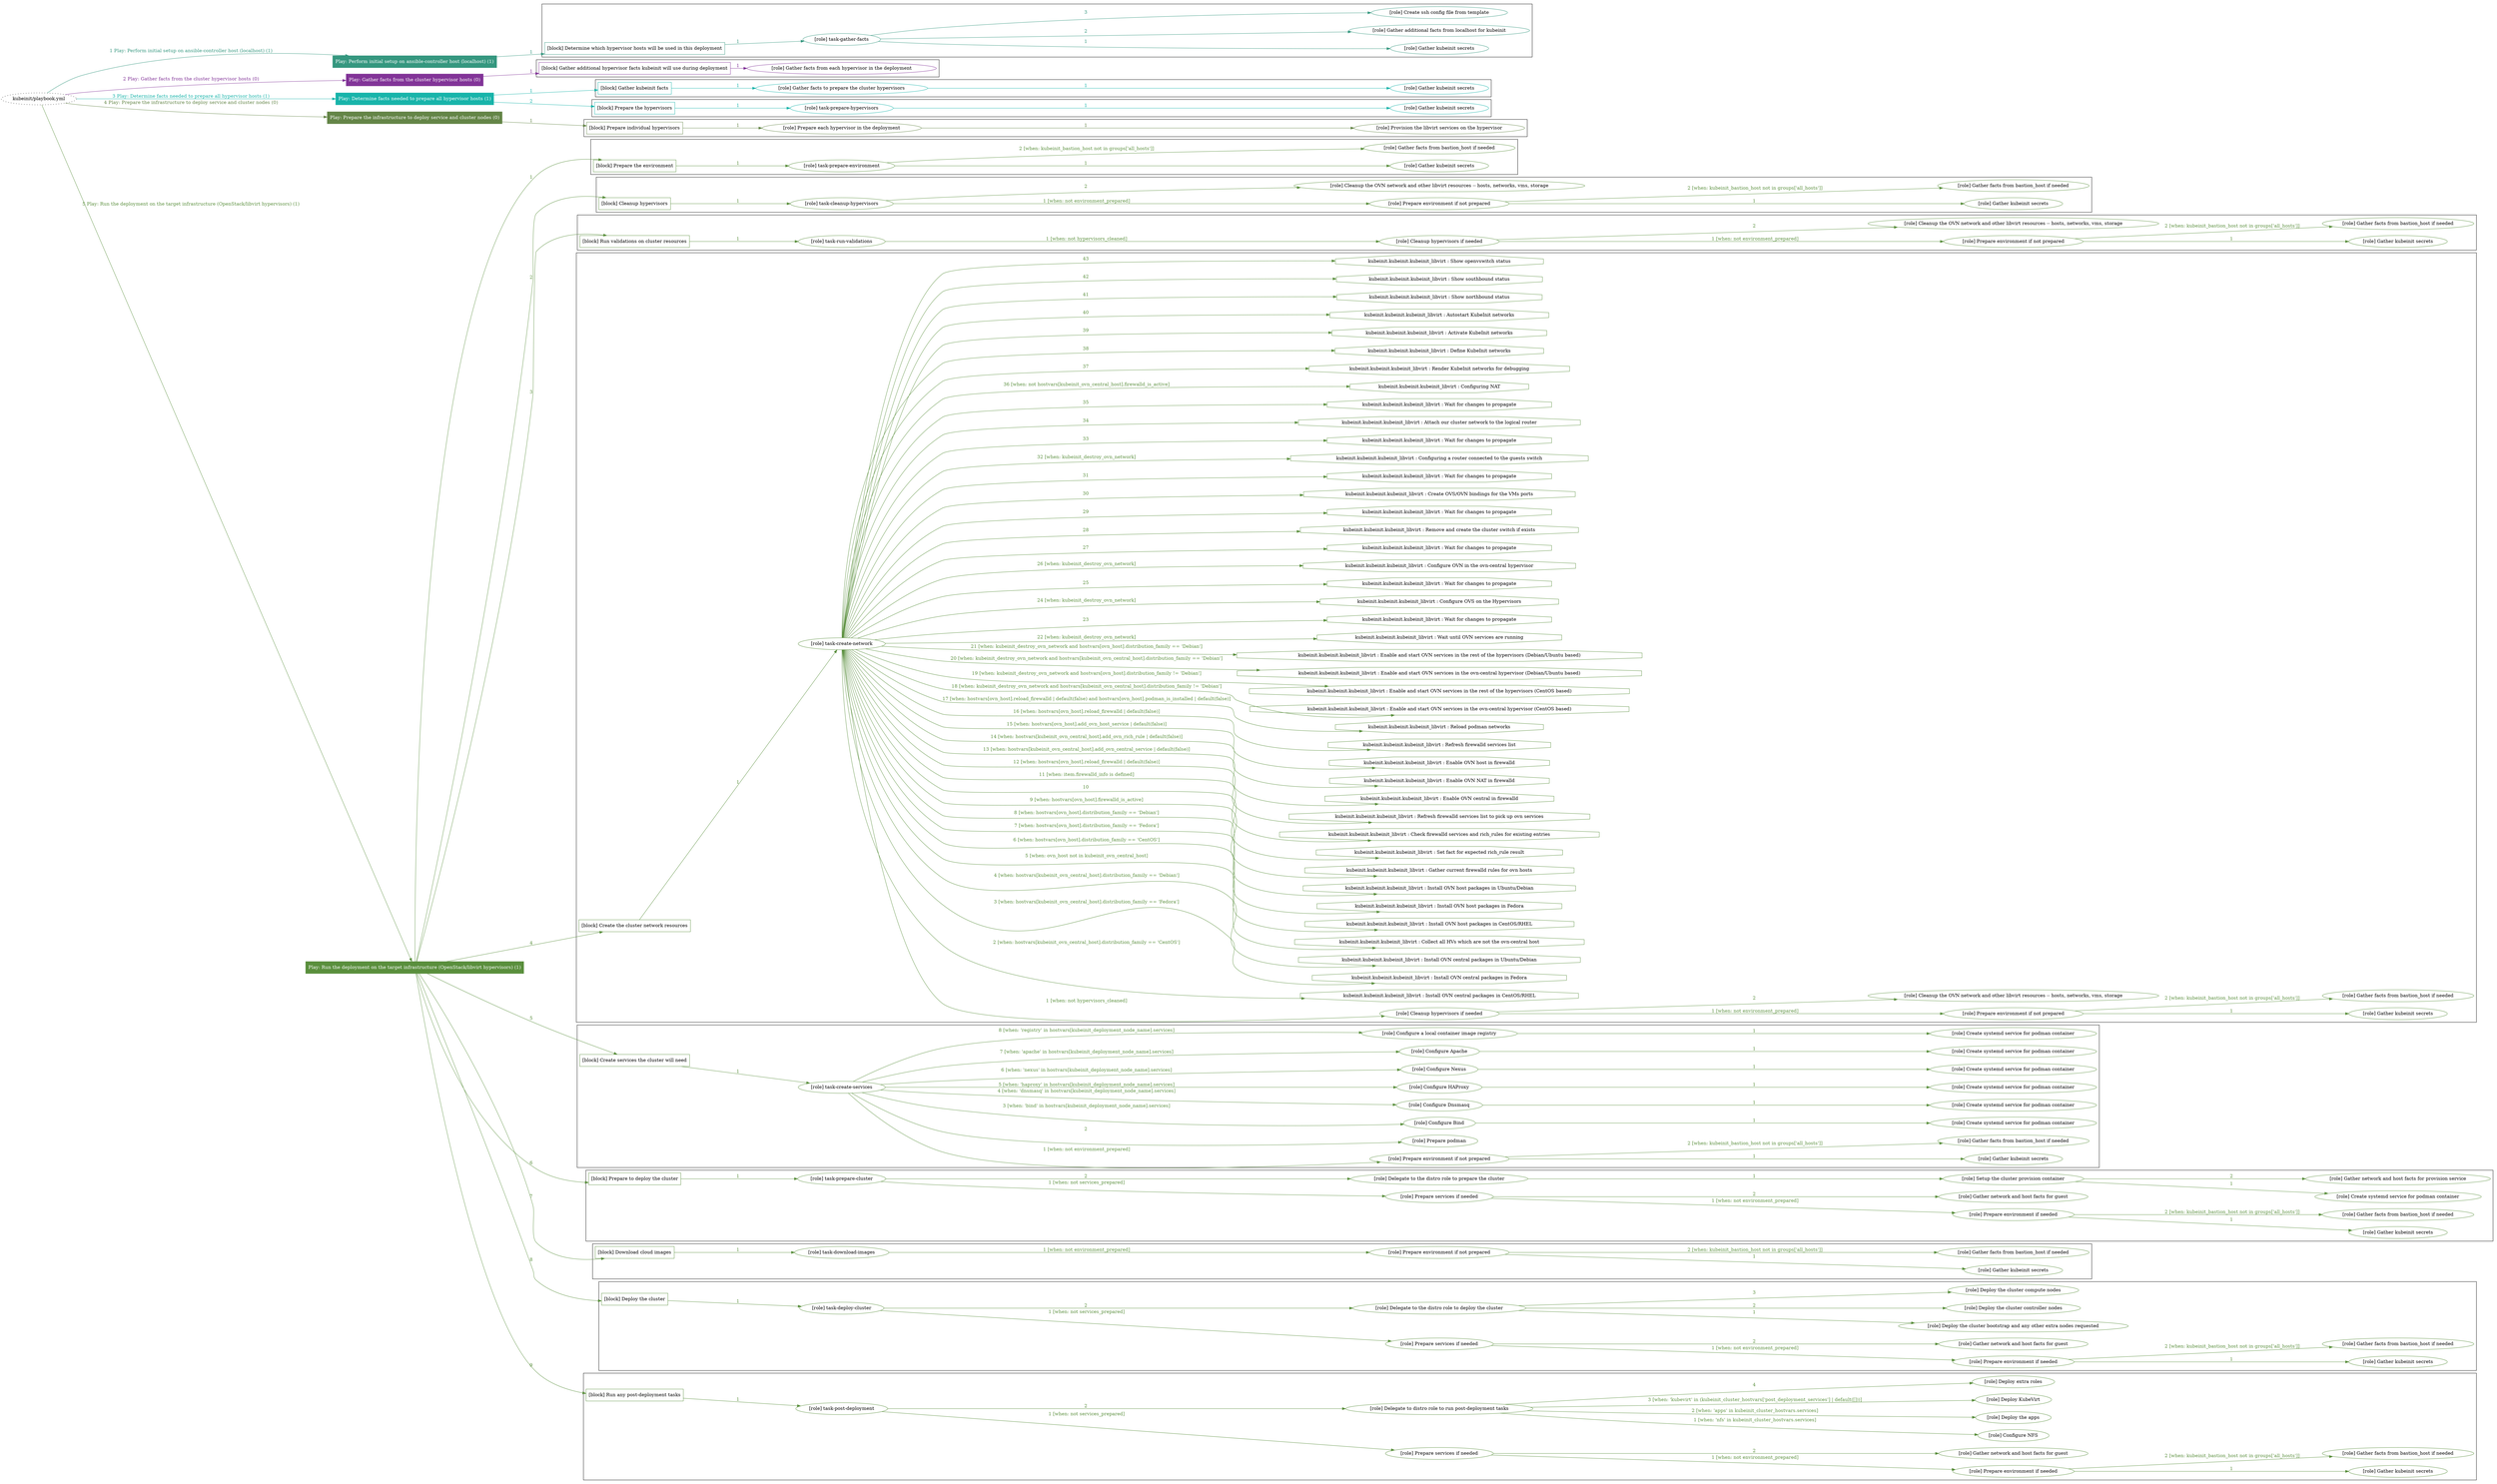 digraph {
	graph [concentrate=true ordering=in rankdir=LR ratio=fill]
	edge [esep=5 sep=10]
	"kubeinit/playbook.yml" [URL="/home/runner/work/kubeinit/kubeinit/kubeinit/playbook.yml" id=playbook_bdd2dc78 style=dotted]
	"kubeinit/playbook.yml" -> play_36fc0d36 [label="1 Play: Perform initial setup on ansible-controller host (localhost) (1)" color="#35977f" fontcolor="#35977f" id=edge_play_36fc0d36 labeltooltip="1 Play: Perform initial setup on ansible-controller host (localhost) (1)" tooltip="1 Play: Perform initial setup on ansible-controller host (localhost) (1)"]
	subgraph "Play: Perform initial setup on ansible-controller host (localhost) (1)" {
		play_36fc0d36 [label="Play: Perform initial setup on ansible-controller host (localhost) (1)" URL="/home/runner/work/kubeinit/kubeinit/kubeinit/playbook.yml" color="#35977f" fontcolor="#ffffff" id=play_36fc0d36 shape=box style=filled tooltip=localhost]
		play_36fc0d36 -> block_27775c62 [label=1 color="#35977f" fontcolor="#35977f" id=edge_block_27775c62 labeltooltip=1 tooltip=1]
		subgraph cluster_block_27775c62 {
			block_27775c62 [label="[block] Determine which hypervisor hosts will be used in this deployment" URL="/home/runner/work/kubeinit/kubeinit/kubeinit/playbook.yml" color="#35977f" id=block_27775c62 labeltooltip="Determine which hypervisor hosts will be used in this deployment" shape=box tooltip="Determine which hypervisor hosts will be used in this deployment"]
			block_27775c62 -> role_83212f9f [label="1 " color="#35977f" fontcolor="#35977f" id=edge_role_83212f9f labeltooltip="1 " tooltip="1 "]
			subgraph "task-gather-facts" {
				role_83212f9f [label="[role] task-gather-facts" URL="/home/runner/work/kubeinit/kubeinit/kubeinit/playbook.yml" color="#35977f" id=role_83212f9f tooltip="task-gather-facts"]
				role_83212f9f -> role_668492e5 [label="1 " color="#35977f" fontcolor="#35977f" id=edge_role_668492e5 labeltooltip="1 " tooltip="1 "]
				subgraph "Gather kubeinit secrets" {
					role_668492e5 [label="[role] Gather kubeinit secrets" URL="/home/runner/.ansible/collections/ansible_collections/kubeinit/kubeinit/roles/kubeinit_prepare/tasks/build_hypervisors_group.yml" color="#35977f" id=role_668492e5 tooltip="Gather kubeinit secrets"]
				}
				role_83212f9f -> role_ffe9d860 [label="2 " color="#35977f" fontcolor="#35977f" id=edge_role_ffe9d860 labeltooltip="2 " tooltip="2 "]
				subgraph "Gather additional facts from localhost for kubeinit" {
					role_ffe9d860 [label="[role] Gather additional facts from localhost for kubeinit" URL="/home/runner/.ansible/collections/ansible_collections/kubeinit/kubeinit/roles/kubeinit_prepare/tasks/build_hypervisors_group.yml" color="#35977f" id=role_ffe9d860 tooltip="Gather additional facts from localhost for kubeinit"]
				}
				role_83212f9f -> role_43f00d3b [label="3 " color="#35977f" fontcolor="#35977f" id=edge_role_43f00d3b labeltooltip="3 " tooltip="3 "]
				subgraph "Create ssh config file from template" {
					role_43f00d3b [label="[role] Create ssh config file from template" URL="/home/runner/.ansible/collections/ansible_collections/kubeinit/kubeinit/roles/kubeinit_prepare/tasks/build_hypervisors_group.yml" color="#35977f" id=role_43f00d3b tooltip="Create ssh config file from template"]
				}
			}
		}
	}
	"kubeinit/playbook.yml" -> play_f2f3f119 [label="2 Play: Gather facts from the cluster hypervisor hosts (0)" color="#823498" fontcolor="#823498" id=edge_play_f2f3f119 labeltooltip="2 Play: Gather facts from the cluster hypervisor hosts (0)" tooltip="2 Play: Gather facts from the cluster hypervisor hosts (0)"]
	subgraph "Play: Gather facts from the cluster hypervisor hosts (0)" {
		play_f2f3f119 [label="Play: Gather facts from the cluster hypervisor hosts (0)" URL="/home/runner/work/kubeinit/kubeinit/kubeinit/playbook.yml" color="#823498" fontcolor="#ffffff" id=play_f2f3f119 shape=box style=filled tooltip="Play: Gather facts from the cluster hypervisor hosts (0)"]
		play_f2f3f119 -> block_7863af3e [label=1 color="#823498" fontcolor="#823498" id=edge_block_7863af3e labeltooltip=1 tooltip=1]
		subgraph cluster_block_7863af3e {
			block_7863af3e [label="[block] Gather additional hypervisor facts kubeinit will use during deployment" URL="/home/runner/work/kubeinit/kubeinit/kubeinit/playbook.yml" color="#823498" id=block_7863af3e labeltooltip="Gather additional hypervisor facts kubeinit will use during deployment" shape=box tooltip="Gather additional hypervisor facts kubeinit will use during deployment"]
			block_7863af3e -> role_7a9b37c2 [label="1 " color="#823498" fontcolor="#823498" id=edge_role_7a9b37c2 labeltooltip="1 " tooltip="1 "]
			subgraph "Gather facts from each hypervisor in the deployment" {
				role_7a9b37c2 [label="[role] Gather facts from each hypervisor in the deployment" URL="/home/runner/work/kubeinit/kubeinit/kubeinit/playbook.yml" color="#823498" id=role_7a9b37c2 tooltip="Gather facts from each hypervisor in the deployment"]
			}
		}
	}
	"kubeinit/playbook.yml" -> play_8ab8a03b [label="3 Play: Determine facts needed to prepare all hypervisor hosts (1)" color="#18b4aa" fontcolor="#18b4aa" id=edge_play_8ab8a03b labeltooltip="3 Play: Determine facts needed to prepare all hypervisor hosts (1)" tooltip="3 Play: Determine facts needed to prepare all hypervisor hosts (1)"]
	subgraph "Play: Determine facts needed to prepare all hypervisor hosts (1)" {
		play_8ab8a03b [label="Play: Determine facts needed to prepare all hypervisor hosts (1)" URL="/home/runner/work/kubeinit/kubeinit/kubeinit/playbook.yml" color="#18b4aa" fontcolor="#ffffff" id=play_8ab8a03b shape=box style=filled tooltip=localhost]
		play_8ab8a03b -> block_c2440414 [label=1 color="#18b4aa" fontcolor="#18b4aa" id=edge_block_c2440414 labeltooltip=1 tooltip=1]
		subgraph cluster_block_c2440414 {
			block_c2440414 [label="[block] Gather kubeinit facts" URL="/home/runner/work/kubeinit/kubeinit/kubeinit/playbook.yml" color="#18b4aa" id=block_c2440414 labeltooltip="Gather kubeinit facts" shape=box tooltip="Gather kubeinit facts"]
			block_c2440414 -> role_12b6d29a [label="1 " color="#18b4aa" fontcolor="#18b4aa" id=edge_role_12b6d29a labeltooltip="1 " tooltip="1 "]
			subgraph "Gather facts to prepare the cluster hypervisors" {
				role_12b6d29a [label="[role] Gather facts to prepare the cluster hypervisors" URL="/home/runner/work/kubeinit/kubeinit/kubeinit/playbook.yml" color="#18b4aa" id=role_12b6d29a tooltip="Gather facts to prepare the cluster hypervisors"]
				role_12b6d29a -> role_0871cf5d [label="1 " color="#18b4aa" fontcolor="#18b4aa" id=edge_role_0871cf5d labeltooltip="1 " tooltip="1 "]
				subgraph "Gather kubeinit secrets" {
					role_0871cf5d [label="[role] Gather kubeinit secrets" URL="/home/runner/.ansible/collections/ansible_collections/kubeinit/kubeinit/roles/kubeinit_prepare/tasks/gather_kubeinit_facts.yml" color="#18b4aa" id=role_0871cf5d tooltip="Gather kubeinit secrets"]
				}
			}
		}
		play_8ab8a03b -> block_c3925a2c [label=2 color="#18b4aa" fontcolor="#18b4aa" id=edge_block_c3925a2c labeltooltip=2 tooltip=2]
		subgraph cluster_block_c3925a2c {
			block_c3925a2c [label="[block] Prepare the hypervisors" URL="/home/runner/work/kubeinit/kubeinit/kubeinit/playbook.yml" color="#18b4aa" id=block_c3925a2c labeltooltip="Prepare the hypervisors" shape=box tooltip="Prepare the hypervisors"]
			block_c3925a2c -> role_f8f38c5a [label="1 " color="#18b4aa" fontcolor="#18b4aa" id=edge_role_f8f38c5a labeltooltip="1 " tooltip="1 "]
			subgraph "task-prepare-hypervisors" {
				role_f8f38c5a [label="[role] task-prepare-hypervisors" URL="/home/runner/work/kubeinit/kubeinit/kubeinit/playbook.yml" color="#18b4aa" id=role_f8f38c5a tooltip="task-prepare-hypervisors"]
				role_f8f38c5a -> role_3b105713 [label="1 " color="#18b4aa" fontcolor="#18b4aa" id=edge_role_3b105713 labeltooltip="1 " tooltip="1 "]
				subgraph "Gather kubeinit secrets" {
					role_3b105713 [label="[role] Gather kubeinit secrets" URL="/home/runner/.ansible/collections/ansible_collections/kubeinit/kubeinit/roles/kubeinit_prepare/tasks/gather_kubeinit_facts.yml" color="#18b4aa" id=role_3b105713 tooltip="Gather kubeinit secrets"]
				}
			}
		}
	}
	"kubeinit/playbook.yml" -> play_3f2b7c36 [label="4 Play: Prepare the infrastructure to deploy service and cluster nodes (0)" color="#648547" fontcolor="#648547" id=edge_play_3f2b7c36 labeltooltip="4 Play: Prepare the infrastructure to deploy service and cluster nodes (0)" tooltip="4 Play: Prepare the infrastructure to deploy service and cluster nodes (0)"]
	subgraph "Play: Prepare the infrastructure to deploy service and cluster nodes (0)" {
		play_3f2b7c36 [label="Play: Prepare the infrastructure to deploy service and cluster nodes (0)" URL="/home/runner/work/kubeinit/kubeinit/kubeinit/playbook.yml" color="#648547" fontcolor="#ffffff" id=play_3f2b7c36 shape=box style=filled tooltip="Play: Prepare the infrastructure to deploy service and cluster nodes (0)"]
		play_3f2b7c36 -> block_afbc4f46 [label=1 color="#648547" fontcolor="#648547" id=edge_block_afbc4f46 labeltooltip=1 tooltip=1]
		subgraph cluster_block_afbc4f46 {
			block_afbc4f46 [label="[block] Prepare individual hypervisors" URL="/home/runner/work/kubeinit/kubeinit/kubeinit/playbook.yml" color="#648547" id=block_afbc4f46 labeltooltip="Prepare individual hypervisors" shape=box tooltip="Prepare individual hypervisors"]
			block_afbc4f46 -> role_1affe44a [label="1 " color="#648547" fontcolor="#648547" id=edge_role_1affe44a labeltooltip="1 " tooltip="1 "]
			subgraph "Prepare each hypervisor in the deployment" {
				role_1affe44a [label="[role] Prepare each hypervisor in the deployment" URL="/home/runner/work/kubeinit/kubeinit/kubeinit/playbook.yml" color="#648547" id=role_1affe44a tooltip="Prepare each hypervisor in the deployment"]
				role_1affe44a -> role_6e77df49 [label="1 " color="#648547" fontcolor="#648547" id=edge_role_6e77df49 labeltooltip="1 " tooltip="1 "]
				subgraph "Provision the libvirt services on the hypervisor" {
					role_6e77df49 [label="[role] Provision the libvirt services on the hypervisor" URL="/home/runner/.ansible/collections/ansible_collections/kubeinit/kubeinit/roles/kubeinit_prepare/tasks/prepare_hypervisor.yml" color="#648547" id=role_6e77df49 tooltip="Provision the libvirt services on the hypervisor"]
				}
			}
		}
	}
	"kubeinit/playbook.yml" -> play_ca8c0517 [label="5 Play: Run the deployment on the target infrastructure (OpenStack/libvirt hypervisors) (1)" color="#5a8f3d" fontcolor="#5a8f3d" id=edge_play_ca8c0517 labeltooltip="5 Play: Run the deployment on the target infrastructure (OpenStack/libvirt hypervisors) (1)" tooltip="5 Play: Run the deployment on the target infrastructure (OpenStack/libvirt hypervisors) (1)"]
	subgraph "Play: Run the deployment on the target infrastructure (OpenStack/libvirt hypervisors) (1)" {
		play_ca8c0517 [label="Play: Run the deployment on the target infrastructure (OpenStack/libvirt hypervisors) (1)" URL="/home/runner/work/kubeinit/kubeinit/kubeinit/playbook.yml" color="#5a8f3d" fontcolor="#ffffff" id=play_ca8c0517 shape=box style=filled tooltip=localhost]
		play_ca8c0517 -> block_fc0c9eb2 [label=1 color="#5a8f3d" fontcolor="#5a8f3d" id=edge_block_fc0c9eb2 labeltooltip=1 tooltip=1]
		subgraph cluster_block_fc0c9eb2 {
			block_fc0c9eb2 [label="[block] Prepare the environment" URL="/home/runner/work/kubeinit/kubeinit/kubeinit/playbook.yml" color="#5a8f3d" id=block_fc0c9eb2 labeltooltip="Prepare the environment" shape=box tooltip="Prepare the environment"]
			block_fc0c9eb2 -> role_ac581265 [label="1 " color="#5a8f3d" fontcolor="#5a8f3d" id=edge_role_ac581265 labeltooltip="1 " tooltip="1 "]
			subgraph "task-prepare-environment" {
				role_ac581265 [label="[role] task-prepare-environment" URL="/home/runner/work/kubeinit/kubeinit/kubeinit/playbook.yml" color="#5a8f3d" id=role_ac581265 tooltip="task-prepare-environment"]
				role_ac581265 -> role_f1147519 [label="1 " color="#5a8f3d" fontcolor="#5a8f3d" id=edge_role_f1147519 labeltooltip="1 " tooltip="1 "]
				subgraph "Gather kubeinit secrets" {
					role_f1147519 [label="[role] Gather kubeinit secrets" URL="/home/runner/.ansible/collections/ansible_collections/kubeinit/kubeinit/roles/kubeinit_prepare/tasks/gather_kubeinit_facts.yml" color="#5a8f3d" id=role_f1147519 tooltip="Gather kubeinit secrets"]
				}
				role_ac581265 -> role_d8a87246 [label="2 [when: kubeinit_bastion_host not in groups['all_hosts']]" color="#5a8f3d" fontcolor="#5a8f3d" id=edge_role_d8a87246 labeltooltip="2 [when: kubeinit_bastion_host not in groups['all_hosts']]" tooltip="2 [when: kubeinit_bastion_host not in groups['all_hosts']]"]
				subgraph "Gather facts from bastion_host if needed" {
					role_d8a87246 [label="[role] Gather facts from bastion_host if needed" URL="/home/runner/.ansible/collections/ansible_collections/kubeinit/kubeinit/roles/kubeinit_prepare/tasks/main.yml" color="#5a8f3d" id=role_d8a87246 tooltip="Gather facts from bastion_host if needed"]
				}
			}
		}
		play_ca8c0517 -> block_cc92f269 [label=2 color="#5a8f3d" fontcolor="#5a8f3d" id=edge_block_cc92f269 labeltooltip=2 tooltip=2]
		subgraph cluster_block_cc92f269 {
			block_cc92f269 [label="[block] Cleanup hypervisors" URL="/home/runner/work/kubeinit/kubeinit/kubeinit/playbook.yml" color="#5a8f3d" id=block_cc92f269 labeltooltip="Cleanup hypervisors" shape=box tooltip="Cleanup hypervisors"]
			block_cc92f269 -> role_fcd11aa8 [label="1 " color="#5a8f3d" fontcolor="#5a8f3d" id=edge_role_fcd11aa8 labeltooltip="1 " tooltip="1 "]
			subgraph "task-cleanup-hypervisors" {
				role_fcd11aa8 [label="[role] task-cleanup-hypervisors" URL="/home/runner/work/kubeinit/kubeinit/kubeinit/playbook.yml" color="#5a8f3d" id=role_fcd11aa8 tooltip="task-cleanup-hypervisors"]
				role_fcd11aa8 -> role_407706ba [label="1 [when: not environment_prepared]" color="#5a8f3d" fontcolor="#5a8f3d" id=edge_role_407706ba labeltooltip="1 [when: not environment_prepared]" tooltip="1 [when: not environment_prepared]"]
				subgraph "Prepare environment if not prepared" {
					role_407706ba [label="[role] Prepare environment if not prepared" URL="/home/runner/.ansible/collections/ansible_collections/kubeinit/kubeinit/roles/kubeinit_libvirt/tasks/cleanup_hypervisors.yml" color="#5a8f3d" id=role_407706ba tooltip="Prepare environment if not prepared"]
					role_407706ba -> role_8763b06d [label="1 " color="#5a8f3d" fontcolor="#5a8f3d" id=edge_role_8763b06d labeltooltip="1 " tooltip="1 "]
					subgraph "Gather kubeinit secrets" {
						role_8763b06d [label="[role] Gather kubeinit secrets" URL="/home/runner/.ansible/collections/ansible_collections/kubeinit/kubeinit/roles/kubeinit_prepare/tasks/gather_kubeinit_facts.yml" color="#5a8f3d" id=role_8763b06d tooltip="Gather kubeinit secrets"]
					}
					role_407706ba -> role_3cd5f4a2 [label="2 [when: kubeinit_bastion_host not in groups['all_hosts']]" color="#5a8f3d" fontcolor="#5a8f3d" id=edge_role_3cd5f4a2 labeltooltip="2 [when: kubeinit_bastion_host not in groups['all_hosts']]" tooltip="2 [when: kubeinit_bastion_host not in groups['all_hosts']]"]
					subgraph "Gather facts from bastion_host if needed" {
						role_3cd5f4a2 [label="[role] Gather facts from bastion_host if needed" URL="/home/runner/.ansible/collections/ansible_collections/kubeinit/kubeinit/roles/kubeinit_prepare/tasks/main.yml" color="#5a8f3d" id=role_3cd5f4a2 tooltip="Gather facts from bastion_host if needed"]
					}
				}
				role_fcd11aa8 -> role_cac7a422 [label="2 " color="#5a8f3d" fontcolor="#5a8f3d" id=edge_role_cac7a422 labeltooltip="2 " tooltip="2 "]
				subgraph "Cleanup the OVN network and other libvirt resources -- hosts, networks, vms, storage" {
					role_cac7a422 [label="[role] Cleanup the OVN network and other libvirt resources -- hosts, networks, vms, storage" URL="/home/runner/.ansible/collections/ansible_collections/kubeinit/kubeinit/roles/kubeinit_libvirt/tasks/cleanup_hypervisors.yml" color="#5a8f3d" id=role_cac7a422 tooltip="Cleanup the OVN network and other libvirt resources -- hosts, networks, vms, storage"]
				}
			}
		}
		play_ca8c0517 -> block_27aca5b5 [label=3 color="#5a8f3d" fontcolor="#5a8f3d" id=edge_block_27aca5b5 labeltooltip=3 tooltip=3]
		subgraph cluster_block_27aca5b5 {
			block_27aca5b5 [label="[block] Run validations on cluster resources" URL="/home/runner/work/kubeinit/kubeinit/kubeinit/playbook.yml" color="#5a8f3d" id=block_27aca5b5 labeltooltip="Run validations on cluster resources" shape=box tooltip="Run validations on cluster resources"]
			block_27aca5b5 -> role_41871a48 [label="1 " color="#5a8f3d" fontcolor="#5a8f3d" id=edge_role_41871a48 labeltooltip="1 " tooltip="1 "]
			subgraph "task-run-validations" {
				role_41871a48 [label="[role] task-run-validations" URL="/home/runner/work/kubeinit/kubeinit/kubeinit/playbook.yml" color="#5a8f3d" id=role_41871a48 tooltip="task-run-validations"]
				role_41871a48 -> role_5b8a3329 [label="1 [when: not hypervisors_cleaned]" color="#5a8f3d" fontcolor="#5a8f3d" id=edge_role_5b8a3329 labeltooltip="1 [when: not hypervisors_cleaned]" tooltip="1 [when: not hypervisors_cleaned]"]
				subgraph "Cleanup hypervisors if needed" {
					role_5b8a3329 [label="[role] Cleanup hypervisors if needed" URL="/home/runner/.ansible/collections/ansible_collections/kubeinit/kubeinit/roles/kubeinit_validations/tasks/main.yml" color="#5a8f3d" id=role_5b8a3329 tooltip="Cleanup hypervisors if needed"]
					role_5b8a3329 -> role_0870b8e0 [label="1 [when: not environment_prepared]" color="#5a8f3d" fontcolor="#5a8f3d" id=edge_role_0870b8e0 labeltooltip="1 [when: not environment_prepared]" tooltip="1 [when: not environment_prepared]"]
					subgraph "Prepare environment if not prepared" {
						role_0870b8e0 [label="[role] Prepare environment if not prepared" URL="/home/runner/.ansible/collections/ansible_collections/kubeinit/kubeinit/roles/kubeinit_libvirt/tasks/cleanup_hypervisors.yml" color="#5a8f3d" id=role_0870b8e0 tooltip="Prepare environment if not prepared"]
						role_0870b8e0 -> role_dbdd6409 [label="1 " color="#5a8f3d" fontcolor="#5a8f3d" id=edge_role_dbdd6409 labeltooltip="1 " tooltip="1 "]
						subgraph "Gather kubeinit secrets" {
							role_dbdd6409 [label="[role] Gather kubeinit secrets" URL="/home/runner/.ansible/collections/ansible_collections/kubeinit/kubeinit/roles/kubeinit_prepare/tasks/gather_kubeinit_facts.yml" color="#5a8f3d" id=role_dbdd6409 tooltip="Gather kubeinit secrets"]
						}
						role_0870b8e0 -> role_7423d8f5 [label="2 [when: kubeinit_bastion_host not in groups['all_hosts']]" color="#5a8f3d" fontcolor="#5a8f3d" id=edge_role_7423d8f5 labeltooltip="2 [when: kubeinit_bastion_host not in groups['all_hosts']]" tooltip="2 [when: kubeinit_bastion_host not in groups['all_hosts']]"]
						subgraph "Gather facts from bastion_host if needed" {
							role_7423d8f5 [label="[role] Gather facts from bastion_host if needed" URL="/home/runner/.ansible/collections/ansible_collections/kubeinit/kubeinit/roles/kubeinit_prepare/tasks/main.yml" color="#5a8f3d" id=role_7423d8f5 tooltip="Gather facts from bastion_host if needed"]
						}
					}
					role_5b8a3329 -> role_c11b3e12 [label="2 " color="#5a8f3d" fontcolor="#5a8f3d" id=edge_role_c11b3e12 labeltooltip="2 " tooltip="2 "]
					subgraph "Cleanup the OVN network and other libvirt resources -- hosts, networks, vms, storage" {
						role_c11b3e12 [label="[role] Cleanup the OVN network and other libvirt resources -- hosts, networks, vms, storage" URL="/home/runner/.ansible/collections/ansible_collections/kubeinit/kubeinit/roles/kubeinit_libvirt/tasks/cleanup_hypervisors.yml" color="#5a8f3d" id=role_c11b3e12 tooltip="Cleanup the OVN network and other libvirt resources -- hosts, networks, vms, storage"]
					}
				}
			}
		}
		play_ca8c0517 -> block_c106ed7e [label=4 color="#5a8f3d" fontcolor="#5a8f3d" id=edge_block_c106ed7e labeltooltip=4 tooltip=4]
		subgraph cluster_block_c106ed7e {
			block_c106ed7e [label="[block] Create the cluster network resources" URL="/home/runner/work/kubeinit/kubeinit/kubeinit/playbook.yml" color="#5a8f3d" id=block_c106ed7e labeltooltip="Create the cluster network resources" shape=box tooltip="Create the cluster network resources"]
			block_c106ed7e -> role_bbc38c72 [label="1 " color="#5a8f3d" fontcolor="#5a8f3d" id=edge_role_bbc38c72 labeltooltip="1 " tooltip="1 "]
			subgraph "task-create-network" {
				role_bbc38c72 [label="[role] task-create-network" URL="/home/runner/work/kubeinit/kubeinit/kubeinit/playbook.yml" color="#5a8f3d" id=role_bbc38c72 tooltip="task-create-network"]
				role_bbc38c72 -> role_953ae20a [label="1 [when: not hypervisors_cleaned]" color="#5a8f3d" fontcolor="#5a8f3d" id=edge_role_953ae20a labeltooltip="1 [when: not hypervisors_cleaned]" tooltip="1 [when: not hypervisors_cleaned]"]
				subgraph "Cleanup hypervisors if needed" {
					role_953ae20a [label="[role] Cleanup hypervisors if needed" URL="/home/runner/.ansible/collections/ansible_collections/kubeinit/kubeinit/roles/kubeinit_libvirt/tasks/create_network.yml" color="#5a8f3d" id=role_953ae20a tooltip="Cleanup hypervisors if needed"]
					role_953ae20a -> role_80dde541 [label="1 [when: not environment_prepared]" color="#5a8f3d" fontcolor="#5a8f3d" id=edge_role_80dde541 labeltooltip="1 [when: not environment_prepared]" tooltip="1 [when: not environment_prepared]"]
					subgraph "Prepare environment if not prepared" {
						role_80dde541 [label="[role] Prepare environment if not prepared" URL="/home/runner/.ansible/collections/ansible_collections/kubeinit/kubeinit/roles/kubeinit_libvirt/tasks/cleanup_hypervisors.yml" color="#5a8f3d" id=role_80dde541 tooltip="Prepare environment if not prepared"]
						role_80dde541 -> role_3215a04b [label="1 " color="#5a8f3d" fontcolor="#5a8f3d" id=edge_role_3215a04b labeltooltip="1 " tooltip="1 "]
						subgraph "Gather kubeinit secrets" {
							role_3215a04b [label="[role] Gather kubeinit secrets" URL="/home/runner/.ansible/collections/ansible_collections/kubeinit/kubeinit/roles/kubeinit_prepare/tasks/gather_kubeinit_facts.yml" color="#5a8f3d" id=role_3215a04b tooltip="Gather kubeinit secrets"]
						}
						role_80dde541 -> role_2bb99998 [label="2 [when: kubeinit_bastion_host not in groups['all_hosts']]" color="#5a8f3d" fontcolor="#5a8f3d" id=edge_role_2bb99998 labeltooltip="2 [when: kubeinit_bastion_host not in groups['all_hosts']]" tooltip="2 [when: kubeinit_bastion_host not in groups['all_hosts']]"]
						subgraph "Gather facts from bastion_host if needed" {
							role_2bb99998 [label="[role] Gather facts from bastion_host if needed" URL="/home/runner/.ansible/collections/ansible_collections/kubeinit/kubeinit/roles/kubeinit_prepare/tasks/main.yml" color="#5a8f3d" id=role_2bb99998 tooltip="Gather facts from bastion_host if needed"]
						}
					}
					role_953ae20a -> role_7b982e8c [label="2 " color="#5a8f3d" fontcolor="#5a8f3d" id=edge_role_7b982e8c labeltooltip="2 " tooltip="2 "]
					subgraph "Cleanup the OVN network and other libvirt resources -- hosts, networks, vms, storage" {
						role_7b982e8c [label="[role] Cleanup the OVN network and other libvirt resources -- hosts, networks, vms, storage" URL="/home/runner/.ansible/collections/ansible_collections/kubeinit/kubeinit/roles/kubeinit_libvirt/tasks/cleanup_hypervisors.yml" color="#5a8f3d" id=role_7b982e8c tooltip="Cleanup the OVN network and other libvirt resources -- hosts, networks, vms, storage"]
					}
				}
				task_0bf4b6b7 [label="kubeinit.kubeinit.kubeinit_libvirt : Install OVN central packages in CentOS/RHEL" URL="/home/runner/.ansible/collections/ansible_collections/kubeinit/kubeinit/roles/kubeinit_libvirt/tasks/create_network.yml" color="#5a8f3d" id=task_0bf4b6b7 shape=octagon tooltip="kubeinit.kubeinit.kubeinit_libvirt : Install OVN central packages in CentOS/RHEL"]
				role_bbc38c72 -> task_0bf4b6b7 [label="2 [when: hostvars[kubeinit_ovn_central_host].distribution_family == 'CentOS']" color="#5a8f3d" fontcolor="#5a8f3d" id=edge_task_0bf4b6b7 labeltooltip="2 [when: hostvars[kubeinit_ovn_central_host].distribution_family == 'CentOS']" tooltip="2 [when: hostvars[kubeinit_ovn_central_host].distribution_family == 'CentOS']"]
				task_02d83967 [label="kubeinit.kubeinit.kubeinit_libvirt : Install OVN central packages in Fedora" URL="/home/runner/.ansible/collections/ansible_collections/kubeinit/kubeinit/roles/kubeinit_libvirt/tasks/create_network.yml" color="#5a8f3d" id=task_02d83967 shape=octagon tooltip="kubeinit.kubeinit.kubeinit_libvirt : Install OVN central packages in Fedora"]
				role_bbc38c72 -> task_02d83967 [label="3 [when: hostvars[kubeinit_ovn_central_host].distribution_family == 'Fedora']" color="#5a8f3d" fontcolor="#5a8f3d" id=edge_task_02d83967 labeltooltip="3 [when: hostvars[kubeinit_ovn_central_host].distribution_family == 'Fedora']" tooltip="3 [when: hostvars[kubeinit_ovn_central_host].distribution_family == 'Fedora']"]
				task_bea2eb67 [label="kubeinit.kubeinit.kubeinit_libvirt : Install OVN central packages in Ubuntu/Debian" URL="/home/runner/.ansible/collections/ansible_collections/kubeinit/kubeinit/roles/kubeinit_libvirt/tasks/create_network.yml" color="#5a8f3d" id=task_bea2eb67 shape=octagon tooltip="kubeinit.kubeinit.kubeinit_libvirt : Install OVN central packages in Ubuntu/Debian"]
				role_bbc38c72 -> task_bea2eb67 [label="4 [when: hostvars[kubeinit_ovn_central_host].distribution_family == 'Debian']" color="#5a8f3d" fontcolor="#5a8f3d" id=edge_task_bea2eb67 labeltooltip="4 [when: hostvars[kubeinit_ovn_central_host].distribution_family == 'Debian']" tooltip="4 [when: hostvars[kubeinit_ovn_central_host].distribution_family == 'Debian']"]
				task_b498200d [label="kubeinit.kubeinit.kubeinit_libvirt : Collect all HVs which are not the ovn-central host" URL="/home/runner/.ansible/collections/ansible_collections/kubeinit/kubeinit/roles/kubeinit_libvirt/tasks/create_network.yml" color="#5a8f3d" id=task_b498200d shape=octagon tooltip="kubeinit.kubeinit.kubeinit_libvirt : Collect all HVs which are not the ovn-central host"]
				role_bbc38c72 -> task_b498200d [label="5 [when: ovn_host not in kubeinit_ovn_central_host]" color="#5a8f3d" fontcolor="#5a8f3d" id=edge_task_b498200d labeltooltip="5 [when: ovn_host not in kubeinit_ovn_central_host]" tooltip="5 [when: ovn_host not in kubeinit_ovn_central_host]"]
				task_168fdfc2 [label="kubeinit.kubeinit.kubeinit_libvirt : Install OVN host packages in CentOS/RHEL" URL="/home/runner/.ansible/collections/ansible_collections/kubeinit/kubeinit/roles/kubeinit_libvirt/tasks/create_network.yml" color="#5a8f3d" id=task_168fdfc2 shape=octagon tooltip="kubeinit.kubeinit.kubeinit_libvirt : Install OVN host packages in CentOS/RHEL"]
				role_bbc38c72 -> task_168fdfc2 [label="6 [when: hostvars[ovn_host].distribution_family == 'CentOS']" color="#5a8f3d" fontcolor="#5a8f3d" id=edge_task_168fdfc2 labeltooltip="6 [when: hostvars[ovn_host].distribution_family == 'CentOS']" tooltip="6 [when: hostvars[ovn_host].distribution_family == 'CentOS']"]
				task_9cbe19d5 [label="kubeinit.kubeinit.kubeinit_libvirt : Install OVN host packages in Fedora" URL="/home/runner/.ansible/collections/ansible_collections/kubeinit/kubeinit/roles/kubeinit_libvirt/tasks/create_network.yml" color="#5a8f3d" id=task_9cbe19d5 shape=octagon tooltip="kubeinit.kubeinit.kubeinit_libvirt : Install OVN host packages in Fedora"]
				role_bbc38c72 -> task_9cbe19d5 [label="7 [when: hostvars[ovn_host].distribution_family == 'Fedora']" color="#5a8f3d" fontcolor="#5a8f3d" id=edge_task_9cbe19d5 labeltooltip="7 [when: hostvars[ovn_host].distribution_family == 'Fedora']" tooltip="7 [when: hostvars[ovn_host].distribution_family == 'Fedora']"]
				task_e46d43aa [label="kubeinit.kubeinit.kubeinit_libvirt : Install OVN host packages in Ubuntu/Debian" URL="/home/runner/.ansible/collections/ansible_collections/kubeinit/kubeinit/roles/kubeinit_libvirt/tasks/create_network.yml" color="#5a8f3d" id=task_e46d43aa shape=octagon tooltip="kubeinit.kubeinit.kubeinit_libvirt : Install OVN host packages in Ubuntu/Debian"]
				role_bbc38c72 -> task_e46d43aa [label="8 [when: hostvars[ovn_host].distribution_family == 'Debian']" color="#5a8f3d" fontcolor="#5a8f3d" id=edge_task_e46d43aa labeltooltip="8 [when: hostvars[ovn_host].distribution_family == 'Debian']" tooltip="8 [when: hostvars[ovn_host].distribution_family == 'Debian']"]
				task_0fcd0430 [label="kubeinit.kubeinit.kubeinit_libvirt : Gather current firewalld rules for ovn hosts" URL="/home/runner/.ansible/collections/ansible_collections/kubeinit/kubeinit/roles/kubeinit_libvirt/tasks/create_network.yml" color="#5a8f3d" id=task_0fcd0430 shape=octagon tooltip="kubeinit.kubeinit.kubeinit_libvirt : Gather current firewalld rules for ovn hosts"]
				role_bbc38c72 -> task_0fcd0430 [label="9 [when: hostvars[ovn_host].firewalld_is_active]" color="#5a8f3d" fontcolor="#5a8f3d" id=edge_task_0fcd0430 labeltooltip="9 [when: hostvars[ovn_host].firewalld_is_active]" tooltip="9 [when: hostvars[ovn_host].firewalld_is_active]"]
				task_0c01c2cd [label="kubeinit.kubeinit.kubeinit_libvirt : Set fact for expected rich_rule result" URL="/home/runner/.ansible/collections/ansible_collections/kubeinit/kubeinit/roles/kubeinit_libvirt/tasks/create_network.yml" color="#5a8f3d" id=task_0c01c2cd shape=octagon tooltip="kubeinit.kubeinit.kubeinit_libvirt : Set fact for expected rich_rule result"]
				role_bbc38c72 -> task_0c01c2cd [label="10 " color="#5a8f3d" fontcolor="#5a8f3d" id=edge_task_0c01c2cd labeltooltip="10 " tooltip="10 "]
				task_40b5fdf4 [label="kubeinit.kubeinit.kubeinit_libvirt : Check firewalld services and rich_rules for existing entries" URL="/home/runner/.ansible/collections/ansible_collections/kubeinit/kubeinit/roles/kubeinit_libvirt/tasks/create_network.yml" color="#5a8f3d" id=task_40b5fdf4 shape=octagon tooltip="kubeinit.kubeinit.kubeinit_libvirt : Check firewalld services and rich_rules for existing entries"]
				role_bbc38c72 -> task_40b5fdf4 [label="11 [when: item.firewalld_info is defined]" color="#5a8f3d" fontcolor="#5a8f3d" id=edge_task_40b5fdf4 labeltooltip="11 [when: item.firewalld_info is defined]" tooltip="11 [when: item.firewalld_info is defined]"]
				task_f0beeb7b [label="kubeinit.kubeinit.kubeinit_libvirt : Refresh firewalld services list to pick up ovn services" URL="/home/runner/.ansible/collections/ansible_collections/kubeinit/kubeinit/roles/kubeinit_libvirt/tasks/create_network.yml" color="#5a8f3d" id=task_f0beeb7b shape=octagon tooltip="kubeinit.kubeinit.kubeinit_libvirt : Refresh firewalld services list to pick up ovn services"]
				role_bbc38c72 -> task_f0beeb7b [label="12 [when: hostvars[ovn_host].reload_firewalld | default(false)]" color="#5a8f3d" fontcolor="#5a8f3d" id=edge_task_f0beeb7b labeltooltip="12 [when: hostvars[ovn_host].reload_firewalld | default(false)]" tooltip="12 [when: hostvars[ovn_host].reload_firewalld | default(false)]"]
				task_78b789d7 [label="kubeinit.kubeinit.kubeinit_libvirt : Enable OVN central in firewalld" URL="/home/runner/.ansible/collections/ansible_collections/kubeinit/kubeinit/roles/kubeinit_libvirt/tasks/create_network.yml" color="#5a8f3d" id=task_78b789d7 shape=octagon tooltip="kubeinit.kubeinit.kubeinit_libvirt : Enable OVN central in firewalld"]
				role_bbc38c72 -> task_78b789d7 [label="13 [when: hostvars[kubeinit_ovn_central_host].add_ovn_central_service | default(false)]" color="#5a8f3d" fontcolor="#5a8f3d" id=edge_task_78b789d7 labeltooltip="13 [when: hostvars[kubeinit_ovn_central_host].add_ovn_central_service | default(false)]" tooltip="13 [when: hostvars[kubeinit_ovn_central_host].add_ovn_central_service | default(false)]"]
				task_c240ede9 [label="kubeinit.kubeinit.kubeinit_libvirt : Enable OVN NAT in firewalld" URL="/home/runner/.ansible/collections/ansible_collections/kubeinit/kubeinit/roles/kubeinit_libvirt/tasks/create_network.yml" color="#5a8f3d" id=task_c240ede9 shape=octagon tooltip="kubeinit.kubeinit.kubeinit_libvirt : Enable OVN NAT in firewalld"]
				role_bbc38c72 -> task_c240ede9 [label="14 [when: hostvars[kubeinit_ovn_central_host].add_ovn_rich_rule | default(false)]" color="#5a8f3d" fontcolor="#5a8f3d" id=edge_task_c240ede9 labeltooltip="14 [when: hostvars[kubeinit_ovn_central_host].add_ovn_rich_rule | default(false)]" tooltip="14 [when: hostvars[kubeinit_ovn_central_host].add_ovn_rich_rule | default(false)]"]
				task_0ff361bf [label="kubeinit.kubeinit.kubeinit_libvirt : Enable OVN host in firewalld" URL="/home/runner/.ansible/collections/ansible_collections/kubeinit/kubeinit/roles/kubeinit_libvirt/tasks/create_network.yml" color="#5a8f3d" id=task_0ff361bf shape=octagon tooltip="kubeinit.kubeinit.kubeinit_libvirt : Enable OVN host in firewalld"]
				role_bbc38c72 -> task_0ff361bf [label="15 [when: hostvars[ovn_host].add_ovn_host_service | default(false)]" color="#5a8f3d" fontcolor="#5a8f3d" id=edge_task_0ff361bf labeltooltip="15 [when: hostvars[ovn_host].add_ovn_host_service | default(false)]" tooltip="15 [when: hostvars[ovn_host].add_ovn_host_service | default(false)]"]
				task_2532211d [label="kubeinit.kubeinit.kubeinit_libvirt : Refresh firewalld services list" URL="/home/runner/.ansible/collections/ansible_collections/kubeinit/kubeinit/roles/kubeinit_libvirt/tasks/create_network.yml" color="#5a8f3d" id=task_2532211d shape=octagon tooltip="kubeinit.kubeinit.kubeinit_libvirt : Refresh firewalld services list"]
				role_bbc38c72 -> task_2532211d [label="16 [when: hostvars[ovn_host].reload_firewalld | default(false)]" color="#5a8f3d" fontcolor="#5a8f3d" id=edge_task_2532211d labeltooltip="16 [when: hostvars[ovn_host].reload_firewalld | default(false)]" tooltip="16 [when: hostvars[ovn_host].reload_firewalld | default(false)]"]
				task_7db03d91 [label="kubeinit.kubeinit.kubeinit_libvirt : Reload podman networks" URL="/home/runner/.ansible/collections/ansible_collections/kubeinit/kubeinit/roles/kubeinit_libvirt/tasks/create_network.yml" color="#5a8f3d" id=task_7db03d91 shape=octagon tooltip="kubeinit.kubeinit.kubeinit_libvirt : Reload podman networks"]
				role_bbc38c72 -> task_7db03d91 [label="17 [when: hostvars[ovn_host].reload_firewalld | default(false) and hostvars[ovn_host].podman_is_installed | default(false)]" color="#5a8f3d" fontcolor="#5a8f3d" id=edge_task_7db03d91 labeltooltip="17 [when: hostvars[ovn_host].reload_firewalld | default(false) and hostvars[ovn_host].podman_is_installed | default(false)]" tooltip="17 [when: hostvars[ovn_host].reload_firewalld | default(false) and hostvars[ovn_host].podman_is_installed | default(false)]"]
				task_351e6152 [label="kubeinit.kubeinit.kubeinit_libvirt : Enable and start OVN services in the ovn-central hypervisor (CentOS based)" URL="/home/runner/.ansible/collections/ansible_collections/kubeinit/kubeinit/roles/kubeinit_libvirt/tasks/create_network.yml" color="#5a8f3d" id=task_351e6152 shape=octagon tooltip="kubeinit.kubeinit.kubeinit_libvirt : Enable and start OVN services in the ovn-central hypervisor (CentOS based)"]
				role_bbc38c72 -> task_351e6152 [label="18 [when: kubeinit_destroy_ovn_network and hostvars[kubeinit_ovn_central_host].distribution_family != 'Debian']" color="#5a8f3d" fontcolor="#5a8f3d" id=edge_task_351e6152 labeltooltip="18 [when: kubeinit_destroy_ovn_network and hostvars[kubeinit_ovn_central_host].distribution_family != 'Debian']" tooltip="18 [when: kubeinit_destroy_ovn_network and hostvars[kubeinit_ovn_central_host].distribution_family != 'Debian']"]
				task_58ab7267 [label="kubeinit.kubeinit.kubeinit_libvirt : Enable and start OVN services in the rest of the hypervisors (CentOS based)" URL="/home/runner/.ansible/collections/ansible_collections/kubeinit/kubeinit/roles/kubeinit_libvirt/tasks/create_network.yml" color="#5a8f3d" id=task_58ab7267 shape=octagon tooltip="kubeinit.kubeinit.kubeinit_libvirt : Enable and start OVN services in the rest of the hypervisors (CentOS based)"]
				role_bbc38c72 -> task_58ab7267 [label="19 [when: kubeinit_destroy_ovn_network and hostvars[ovn_host].distribution_family != 'Debian']" color="#5a8f3d" fontcolor="#5a8f3d" id=edge_task_58ab7267 labeltooltip="19 [when: kubeinit_destroy_ovn_network and hostvars[ovn_host].distribution_family != 'Debian']" tooltip="19 [when: kubeinit_destroy_ovn_network and hostvars[ovn_host].distribution_family != 'Debian']"]
				task_6c099638 [label="kubeinit.kubeinit.kubeinit_libvirt : Enable and start OVN services in the ovn-central hypervisor (Debian/Ubuntu based)" URL="/home/runner/.ansible/collections/ansible_collections/kubeinit/kubeinit/roles/kubeinit_libvirt/tasks/create_network.yml" color="#5a8f3d" id=task_6c099638 shape=octagon tooltip="kubeinit.kubeinit.kubeinit_libvirt : Enable and start OVN services in the ovn-central hypervisor (Debian/Ubuntu based)"]
				role_bbc38c72 -> task_6c099638 [label="20 [when: kubeinit_destroy_ovn_network and hostvars[kubeinit_ovn_central_host].distribution_family == 'Debian']" color="#5a8f3d" fontcolor="#5a8f3d" id=edge_task_6c099638 labeltooltip="20 [when: kubeinit_destroy_ovn_network and hostvars[kubeinit_ovn_central_host].distribution_family == 'Debian']" tooltip="20 [when: kubeinit_destroy_ovn_network and hostvars[kubeinit_ovn_central_host].distribution_family == 'Debian']"]
				task_e47fa3f1 [label="kubeinit.kubeinit.kubeinit_libvirt : Enable and start OVN services in the rest of the hypervisors (Debian/Ubuntu based)" URL="/home/runner/.ansible/collections/ansible_collections/kubeinit/kubeinit/roles/kubeinit_libvirt/tasks/create_network.yml" color="#5a8f3d" id=task_e47fa3f1 shape=octagon tooltip="kubeinit.kubeinit.kubeinit_libvirt : Enable and start OVN services in the rest of the hypervisors (Debian/Ubuntu based)"]
				role_bbc38c72 -> task_e47fa3f1 [label="21 [when: kubeinit_destroy_ovn_network and hostvars[ovn_host].distribution_family == 'Debian']" color="#5a8f3d" fontcolor="#5a8f3d" id=edge_task_e47fa3f1 labeltooltip="21 [when: kubeinit_destroy_ovn_network and hostvars[ovn_host].distribution_family == 'Debian']" tooltip="21 [when: kubeinit_destroy_ovn_network and hostvars[ovn_host].distribution_family == 'Debian']"]
				task_3e33021f [label="kubeinit.kubeinit.kubeinit_libvirt : Wait until OVN services are running" URL="/home/runner/.ansible/collections/ansible_collections/kubeinit/kubeinit/roles/kubeinit_libvirt/tasks/create_network.yml" color="#5a8f3d" id=task_3e33021f shape=octagon tooltip="kubeinit.kubeinit.kubeinit_libvirt : Wait until OVN services are running"]
				role_bbc38c72 -> task_3e33021f [label="22 [when: kubeinit_destroy_ovn_network]" color="#5a8f3d" fontcolor="#5a8f3d" id=edge_task_3e33021f labeltooltip="22 [when: kubeinit_destroy_ovn_network]" tooltip="22 [when: kubeinit_destroy_ovn_network]"]
				task_567c1e54 [label="kubeinit.kubeinit.kubeinit_libvirt : Wait for changes to propagate" URL="/home/runner/.ansible/collections/ansible_collections/kubeinit/kubeinit/roles/kubeinit_libvirt/tasks/create_network.yml" color="#5a8f3d" id=task_567c1e54 shape=octagon tooltip="kubeinit.kubeinit.kubeinit_libvirt : Wait for changes to propagate"]
				role_bbc38c72 -> task_567c1e54 [label="23 " color="#5a8f3d" fontcolor="#5a8f3d" id=edge_task_567c1e54 labeltooltip="23 " tooltip="23 "]
				task_42903809 [label="kubeinit.kubeinit.kubeinit_libvirt : Configure OVS on the Hypervisors" URL="/home/runner/.ansible/collections/ansible_collections/kubeinit/kubeinit/roles/kubeinit_libvirt/tasks/create_network.yml" color="#5a8f3d" id=task_42903809 shape=octagon tooltip="kubeinit.kubeinit.kubeinit_libvirt : Configure OVS on the Hypervisors"]
				role_bbc38c72 -> task_42903809 [label="24 [when: kubeinit_destroy_ovn_network]" color="#5a8f3d" fontcolor="#5a8f3d" id=edge_task_42903809 labeltooltip="24 [when: kubeinit_destroy_ovn_network]" tooltip="24 [when: kubeinit_destroy_ovn_network]"]
				task_43e37570 [label="kubeinit.kubeinit.kubeinit_libvirt : Wait for changes to propagate" URL="/home/runner/.ansible/collections/ansible_collections/kubeinit/kubeinit/roles/kubeinit_libvirt/tasks/create_network.yml" color="#5a8f3d" id=task_43e37570 shape=octagon tooltip="kubeinit.kubeinit.kubeinit_libvirt : Wait for changes to propagate"]
				role_bbc38c72 -> task_43e37570 [label="25 " color="#5a8f3d" fontcolor="#5a8f3d" id=edge_task_43e37570 labeltooltip="25 " tooltip="25 "]
				task_29d5cd93 [label="kubeinit.kubeinit.kubeinit_libvirt : Configure OVN in the ovn-central hypervisor" URL="/home/runner/.ansible/collections/ansible_collections/kubeinit/kubeinit/roles/kubeinit_libvirt/tasks/create_network.yml" color="#5a8f3d" id=task_29d5cd93 shape=octagon tooltip="kubeinit.kubeinit.kubeinit_libvirt : Configure OVN in the ovn-central hypervisor"]
				role_bbc38c72 -> task_29d5cd93 [label="26 [when: kubeinit_destroy_ovn_network]" color="#5a8f3d" fontcolor="#5a8f3d" id=edge_task_29d5cd93 labeltooltip="26 [when: kubeinit_destroy_ovn_network]" tooltip="26 [when: kubeinit_destroy_ovn_network]"]
				task_905ec7de [label="kubeinit.kubeinit.kubeinit_libvirt : Wait for changes to propagate" URL="/home/runner/.ansible/collections/ansible_collections/kubeinit/kubeinit/roles/kubeinit_libvirt/tasks/create_network.yml" color="#5a8f3d" id=task_905ec7de shape=octagon tooltip="kubeinit.kubeinit.kubeinit_libvirt : Wait for changes to propagate"]
				role_bbc38c72 -> task_905ec7de [label="27 " color="#5a8f3d" fontcolor="#5a8f3d" id=edge_task_905ec7de labeltooltip="27 " tooltip="27 "]
				task_93d4a05b [label="kubeinit.kubeinit.kubeinit_libvirt : Remove and create the cluster switch if exists" URL="/home/runner/.ansible/collections/ansible_collections/kubeinit/kubeinit/roles/kubeinit_libvirt/tasks/create_network.yml" color="#5a8f3d" id=task_93d4a05b shape=octagon tooltip="kubeinit.kubeinit.kubeinit_libvirt : Remove and create the cluster switch if exists"]
				role_bbc38c72 -> task_93d4a05b [label="28 " color="#5a8f3d" fontcolor="#5a8f3d" id=edge_task_93d4a05b labeltooltip="28 " tooltip="28 "]
				task_ef959da9 [label="kubeinit.kubeinit.kubeinit_libvirt : Wait for changes to propagate" URL="/home/runner/.ansible/collections/ansible_collections/kubeinit/kubeinit/roles/kubeinit_libvirt/tasks/create_network.yml" color="#5a8f3d" id=task_ef959da9 shape=octagon tooltip="kubeinit.kubeinit.kubeinit_libvirt : Wait for changes to propagate"]
				role_bbc38c72 -> task_ef959da9 [label="29 " color="#5a8f3d" fontcolor="#5a8f3d" id=edge_task_ef959da9 labeltooltip="29 " tooltip="29 "]
				task_37298075 [label="kubeinit.kubeinit.kubeinit_libvirt : Create OVS/OVN bindings for the VMs ports" URL="/home/runner/.ansible/collections/ansible_collections/kubeinit/kubeinit/roles/kubeinit_libvirt/tasks/create_network.yml" color="#5a8f3d" id=task_37298075 shape=octagon tooltip="kubeinit.kubeinit.kubeinit_libvirt : Create OVS/OVN bindings for the VMs ports"]
				role_bbc38c72 -> task_37298075 [label="30 " color="#5a8f3d" fontcolor="#5a8f3d" id=edge_task_37298075 labeltooltip="30 " tooltip="30 "]
				task_93096a6e [label="kubeinit.kubeinit.kubeinit_libvirt : Wait for changes to propagate" URL="/home/runner/.ansible/collections/ansible_collections/kubeinit/kubeinit/roles/kubeinit_libvirt/tasks/create_network.yml" color="#5a8f3d" id=task_93096a6e shape=octagon tooltip="kubeinit.kubeinit.kubeinit_libvirt : Wait for changes to propagate"]
				role_bbc38c72 -> task_93096a6e [label="31 " color="#5a8f3d" fontcolor="#5a8f3d" id=edge_task_93096a6e labeltooltip="31 " tooltip="31 "]
				task_3887ce09 [label="kubeinit.kubeinit.kubeinit_libvirt : Configuring a router connected to the guests switch" URL="/home/runner/.ansible/collections/ansible_collections/kubeinit/kubeinit/roles/kubeinit_libvirt/tasks/create_network.yml" color="#5a8f3d" id=task_3887ce09 shape=octagon tooltip="kubeinit.kubeinit.kubeinit_libvirt : Configuring a router connected to the guests switch"]
				role_bbc38c72 -> task_3887ce09 [label="32 [when: kubeinit_destroy_ovn_network]" color="#5a8f3d" fontcolor="#5a8f3d" id=edge_task_3887ce09 labeltooltip="32 [when: kubeinit_destroy_ovn_network]" tooltip="32 [when: kubeinit_destroy_ovn_network]"]
				task_055f02c4 [label="kubeinit.kubeinit.kubeinit_libvirt : Wait for changes to propagate" URL="/home/runner/.ansible/collections/ansible_collections/kubeinit/kubeinit/roles/kubeinit_libvirt/tasks/create_network.yml" color="#5a8f3d" id=task_055f02c4 shape=octagon tooltip="kubeinit.kubeinit.kubeinit_libvirt : Wait for changes to propagate"]
				role_bbc38c72 -> task_055f02c4 [label="33 " color="#5a8f3d" fontcolor="#5a8f3d" id=edge_task_055f02c4 labeltooltip="33 " tooltip="33 "]
				task_04b5c2fa [label="kubeinit.kubeinit.kubeinit_libvirt : Attach our cluster network to the logical router" URL="/home/runner/.ansible/collections/ansible_collections/kubeinit/kubeinit/roles/kubeinit_libvirt/tasks/create_network.yml" color="#5a8f3d" id=task_04b5c2fa shape=octagon tooltip="kubeinit.kubeinit.kubeinit_libvirt : Attach our cluster network to the logical router"]
				role_bbc38c72 -> task_04b5c2fa [label="34 " color="#5a8f3d" fontcolor="#5a8f3d" id=edge_task_04b5c2fa labeltooltip="34 " tooltip="34 "]
				task_a5923c45 [label="kubeinit.kubeinit.kubeinit_libvirt : Wait for changes to propagate" URL="/home/runner/.ansible/collections/ansible_collections/kubeinit/kubeinit/roles/kubeinit_libvirt/tasks/create_network.yml" color="#5a8f3d" id=task_a5923c45 shape=octagon tooltip="kubeinit.kubeinit.kubeinit_libvirt : Wait for changes to propagate"]
				role_bbc38c72 -> task_a5923c45 [label="35 " color="#5a8f3d" fontcolor="#5a8f3d" id=edge_task_a5923c45 labeltooltip="35 " tooltip="35 "]
				task_68258e40 [label="kubeinit.kubeinit.kubeinit_libvirt : Configuring NAT" URL="/home/runner/.ansible/collections/ansible_collections/kubeinit/kubeinit/roles/kubeinit_libvirt/tasks/create_network.yml" color="#5a8f3d" id=task_68258e40 shape=octagon tooltip="kubeinit.kubeinit.kubeinit_libvirt : Configuring NAT"]
				role_bbc38c72 -> task_68258e40 [label="36 [when: not hostvars[kubeinit_ovn_central_host].firewalld_is_active]" color="#5a8f3d" fontcolor="#5a8f3d" id=edge_task_68258e40 labeltooltip="36 [when: not hostvars[kubeinit_ovn_central_host].firewalld_is_active]" tooltip="36 [when: not hostvars[kubeinit_ovn_central_host].firewalld_is_active]"]
				task_1c5e8516 [label="kubeinit.kubeinit.kubeinit_libvirt : Render KubeInit networks for debugging" URL="/home/runner/.ansible/collections/ansible_collections/kubeinit/kubeinit/roles/kubeinit_libvirt/tasks/create_network.yml" color="#5a8f3d" id=task_1c5e8516 shape=octagon tooltip="kubeinit.kubeinit.kubeinit_libvirt : Render KubeInit networks for debugging"]
				role_bbc38c72 -> task_1c5e8516 [label="37 " color="#5a8f3d" fontcolor="#5a8f3d" id=edge_task_1c5e8516 labeltooltip="37 " tooltip="37 "]
				task_db1f65d4 [label="kubeinit.kubeinit.kubeinit_libvirt : Define KubeInit networks" URL="/home/runner/.ansible/collections/ansible_collections/kubeinit/kubeinit/roles/kubeinit_libvirt/tasks/create_network.yml" color="#5a8f3d" id=task_db1f65d4 shape=octagon tooltip="kubeinit.kubeinit.kubeinit_libvirt : Define KubeInit networks"]
				role_bbc38c72 -> task_db1f65d4 [label="38 " color="#5a8f3d" fontcolor="#5a8f3d" id=edge_task_db1f65d4 labeltooltip="38 " tooltip="38 "]
				task_a526ccba [label="kubeinit.kubeinit.kubeinit_libvirt : Activate KubeInit networks" URL="/home/runner/.ansible/collections/ansible_collections/kubeinit/kubeinit/roles/kubeinit_libvirt/tasks/create_network.yml" color="#5a8f3d" id=task_a526ccba shape=octagon tooltip="kubeinit.kubeinit.kubeinit_libvirt : Activate KubeInit networks"]
				role_bbc38c72 -> task_a526ccba [label="39 " color="#5a8f3d" fontcolor="#5a8f3d" id=edge_task_a526ccba labeltooltip="39 " tooltip="39 "]
				task_371006cc [label="kubeinit.kubeinit.kubeinit_libvirt : Autostart KubeInit networks" URL="/home/runner/.ansible/collections/ansible_collections/kubeinit/kubeinit/roles/kubeinit_libvirt/tasks/create_network.yml" color="#5a8f3d" id=task_371006cc shape=octagon tooltip="kubeinit.kubeinit.kubeinit_libvirt : Autostart KubeInit networks"]
				role_bbc38c72 -> task_371006cc [label="40 " color="#5a8f3d" fontcolor="#5a8f3d" id=edge_task_371006cc labeltooltip="40 " tooltip="40 "]
				task_069cd152 [label="kubeinit.kubeinit.kubeinit_libvirt : Show northbound status" URL="/home/runner/.ansible/collections/ansible_collections/kubeinit/kubeinit/roles/kubeinit_libvirt/tasks/create_network.yml" color="#5a8f3d" id=task_069cd152 shape=octagon tooltip="kubeinit.kubeinit.kubeinit_libvirt : Show northbound status"]
				role_bbc38c72 -> task_069cd152 [label="41 " color="#5a8f3d" fontcolor="#5a8f3d" id=edge_task_069cd152 labeltooltip="41 " tooltip="41 "]
				task_c4f26cf8 [label="kubeinit.kubeinit.kubeinit_libvirt : Show southbound status" URL="/home/runner/.ansible/collections/ansible_collections/kubeinit/kubeinit/roles/kubeinit_libvirt/tasks/create_network.yml" color="#5a8f3d" id=task_c4f26cf8 shape=octagon tooltip="kubeinit.kubeinit.kubeinit_libvirt : Show southbound status"]
				role_bbc38c72 -> task_c4f26cf8 [label="42 " color="#5a8f3d" fontcolor="#5a8f3d" id=edge_task_c4f26cf8 labeltooltip="42 " tooltip="42 "]
				task_f383df31 [label="kubeinit.kubeinit.kubeinit_libvirt : Show openvswitch status" URL="/home/runner/.ansible/collections/ansible_collections/kubeinit/kubeinit/roles/kubeinit_libvirt/tasks/create_network.yml" color="#5a8f3d" id=task_f383df31 shape=octagon tooltip="kubeinit.kubeinit.kubeinit_libvirt : Show openvswitch status"]
				role_bbc38c72 -> task_f383df31 [label="43 " color="#5a8f3d" fontcolor="#5a8f3d" id=edge_task_f383df31 labeltooltip="43 " tooltip="43 "]
			}
		}
		play_ca8c0517 -> block_5aae7fbb [label=5 color="#5a8f3d" fontcolor="#5a8f3d" id=edge_block_5aae7fbb labeltooltip=5 tooltip=5]
		subgraph cluster_block_5aae7fbb {
			block_5aae7fbb [label="[block] Create services the cluster will need" URL="/home/runner/work/kubeinit/kubeinit/kubeinit/playbook.yml" color="#5a8f3d" id=block_5aae7fbb labeltooltip="Create services the cluster will need" shape=box tooltip="Create services the cluster will need"]
			block_5aae7fbb -> role_fd281fd8 [label="1 " color="#5a8f3d" fontcolor="#5a8f3d" id=edge_role_fd281fd8 labeltooltip="1 " tooltip="1 "]
			subgraph "task-create-services" {
				role_fd281fd8 [label="[role] task-create-services" URL="/home/runner/work/kubeinit/kubeinit/kubeinit/playbook.yml" color="#5a8f3d" id=role_fd281fd8 tooltip="task-create-services"]
				role_fd281fd8 -> role_ef6e3a9d [label="1 [when: not environment_prepared]" color="#5a8f3d" fontcolor="#5a8f3d" id=edge_role_ef6e3a9d labeltooltip="1 [when: not environment_prepared]" tooltip="1 [when: not environment_prepared]"]
				subgraph "Prepare environment if not prepared" {
					role_ef6e3a9d [label="[role] Prepare environment if not prepared" URL="/home/runner/.ansible/collections/ansible_collections/kubeinit/kubeinit/roles/kubeinit_services/tasks/main.yml" color="#5a8f3d" id=role_ef6e3a9d tooltip="Prepare environment if not prepared"]
					role_ef6e3a9d -> role_5826a7a0 [label="1 " color="#5a8f3d" fontcolor="#5a8f3d" id=edge_role_5826a7a0 labeltooltip="1 " tooltip="1 "]
					subgraph "Gather kubeinit secrets" {
						role_5826a7a0 [label="[role] Gather kubeinit secrets" URL="/home/runner/.ansible/collections/ansible_collections/kubeinit/kubeinit/roles/kubeinit_prepare/tasks/gather_kubeinit_facts.yml" color="#5a8f3d" id=role_5826a7a0 tooltip="Gather kubeinit secrets"]
					}
					role_ef6e3a9d -> role_e49294e5 [label="2 [when: kubeinit_bastion_host not in groups['all_hosts']]" color="#5a8f3d" fontcolor="#5a8f3d" id=edge_role_e49294e5 labeltooltip="2 [when: kubeinit_bastion_host not in groups['all_hosts']]" tooltip="2 [when: kubeinit_bastion_host not in groups['all_hosts']]"]
					subgraph "Gather facts from bastion_host if needed" {
						role_e49294e5 [label="[role] Gather facts from bastion_host if needed" URL="/home/runner/.ansible/collections/ansible_collections/kubeinit/kubeinit/roles/kubeinit_prepare/tasks/main.yml" color="#5a8f3d" id=role_e49294e5 tooltip="Gather facts from bastion_host if needed"]
					}
				}
				role_fd281fd8 -> role_e2a69277 [label="2 " color="#5a8f3d" fontcolor="#5a8f3d" id=edge_role_e2a69277 labeltooltip="2 " tooltip="2 "]
				subgraph "Prepare podman" {
					role_e2a69277 [label="[role] Prepare podman" URL="/home/runner/.ansible/collections/ansible_collections/kubeinit/kubeinit/roles/kubeinit_services/tasks/00_create_service_pod.yml" color="#5a8f3d" id=role_e2a69277 tooltip="Prepare podman"]
				}
				role_fd281fd8 -> role_cfc399da [label="3 [when: 'bind' in hostvars[kubeinit_deployment_node_name].services]" color="#5a8f3d" fontcolor="#5a8f3d" id=edge_role_cfc399da labeltooltip="3 [when: 'bind' in hostvars[kubeinit_deployment_node_name].services]" tooltip="3 [when: 'bind' in hostvars[kubeinit_deployment_node_name].services]"]
				subgraph "Configure Bind" {
					role_cfc399da [label="[role] Configure Bind" URL="/home/runner/.ansible/collections/ansible_collections/kubeinit/kubeinit/roles/kubeinit_services/tasks/start_services_containers.yml" color="#5a8f3d" id=role_cfc399da tooltip="Configure Bind"]
					role_cfc399da -> role_5147baa2 [label="1 " color="#5a8f3d" fontcolor="#5a8f3d" id=edge_role_5147baa2 labeltooltip="1 " tooltip="1 "]
					subgraph "Create systemd service for podman container" {
						role_5147baa2 [label="[role] Create systemd service for podman container" URL="/home/runner/.ansible/collections/ansible_collections/kubeinit/kubeinit/roles/kubeinit_bind/tasks/main.yml" color="#5a8f3d" id=role_5147baa2 tooltip="Create systemd service for podman container"]
					}
				}
				role_fd281fd8 -> role_8442071c [label="4 [when: 'dnsmasq' in hostvars[kubeinit_deployment_node_name].services]" color="#5a8f3d" fontcolor="#5a8f3d" id=edge_role_8442071c labeltooltip="4 [when: 'dnsmasq' in hostvars[kubeinit_deployment_node_name].services]" tooltip="4 [when: 'dnsmasq' in hostvars[kubeinit_deployment_node_name].services]"]
				subgraph "Configure Dnsmasq" {
					role_8442071c [label="[role] Configure Dnsmasq" URL="/home/runner/.ansible/collections/ansible_collections/kubeinit/kubeinit/roles/kubeinit_services/tasks/start_services_containers.yml" color="#5a8f3d" id=role_8442071c tooltip="Configure Dnsmasq"]
					role_8442071c -> role_932de651 [label="1 " color="#5a8f3d" fontcolor="#5a8f3d" id=edge_role_932de651 labeltooltip="1 " tooltip="1 "]
					subgraph "Create systemd service for podman container" {
						role_932de651 [label="[role] Create systemd service for podman container" URL="/home/runner/.ansible/collections/ansible_collections/kubeinit/kubeinit/roles/kubeinit_dnsmasq/tasks/main.yml" color="#5a8f3d" id=role_932de651 tooltip="Create systemd service for podman container"]
					}
				}
				role_fd281fd8 -> role_91b08298 [label="5 [when: 'haproxy' in hostvars[kubeinit_deployment_node_name].services]" color="#5a8f3d" fontcolor="#5a8f3d" id=edge_role_91b08298 labeltooltip="5 [when: 'haproxy' in hostvars[kubeinit_deployment_node_name].services]" tooltip="5 [when: 'haproxy' in hostvars[kubeinit_deployment_node_name].services]"]
				subgraph "Configure HAProxy" {
					role_91b08298 [label="[role] Configure HAProxy" URL="/home/runner/.ansible/collections/ansible_collections/kubeinit/kubeinit/roles/kubeinit_services/tasks/start_services_containers.yml" color="#5a8f3d" id=role_91b08298 tooltip="Configure HAProxy"]
					role_91b08298 -> role_88d4d663 [label="1 " color="#5a8f3d" fontcolor="#5a8f3d" id=edge_role_88d4d663 labeltooltip="1 " tooltip="1 "]
					subgraph "Create systemd service for podman container" {
						role_88d4d663 [label="[role] Create systemd service for podman container" URL="/home/runner/.ansible/collections/ansible_collections/kubeinit/kubeinit/roles/kubeinit_haproxy/tasks/main.yml" color="#5a8f3d" id=role_88d4d663 tooltip="Create systemd service for podman container"]
					}
				}
				role_fd281fd8 -> role_0c3520cf [label="6 [when: 'nexus' in hostvars[kubeinit_deployment_node_name].services]" color="#5a8f3d" fontcolor="#5a8f3d" id=edge_role_0c3520cf labeltooltip="6 [when: 'nexus' in hostvars[kubeinit_deployment_node_name].services]" tooltip="6 [when: 'nexus' in hostvars[kubeinit_deployment_node_name].services]"]
				subgraph "Configure Nexus" {
					role_0c3520cf [label="[role] Configure Nexus" URL="/home/runner/.ansible/collections/ansible_collections/kubeinit/kubeinit/roles/kubeinit_services/tasks/start_services_containers.yml" color="#5a8f3d" id=role_0c3520cf tooltip="Configure Nexus"]
					role_0c3520cf -> role_c2b23758 [label="1 " color="#5a8f3d" fontcolor="#5a8f3d" id=edge_role_c2b23758 labeltooltip="1 " tooltip="1 "]
					subgraph "Create systemd service for podman container" {
						role_c2b23758 [label="[role] Create systemd service for podman container" URL="/home/runner/.ansible/collections/ansible_collections/kubeinit/kubeinit/roles/kubeinit_nexus/tasks/main.yml" color="#5a8f3d" id=role_c2b23758 tooltip="Create systemd service for podman container"]
					}
				}
				role_fd281fd8 -> role_960117b4 [label="7 [when: 'apache' in hostvars[kubeinit_deployment_node_name].services]" color="#5a8f3d" fontcolor="#5a8f3d" id=edge_role_960117b4 labeltooltip="7 [when: 'apache' in hostvars[kubeinit_deployment_node_name].services]" tooltip="7 [when: 'apache' in hostvars[kubeinit_deployment_node_name].services]"]
				subgraph "Configure Apache" {
					role_960117b4 [label="[role] Configure Apache" URL="/home/runner/.ansible/collections/ansible_collections/kubeinit/kubeinit/roles/kubeinit_services/tasks/start_services_containers.yml" color="#5a8f3d" id=role_960117b4 tooltip="Configure Apache"]
					role_960117b4 -> role_00f7a4bf [label="1 " color="#5a8f3d" fontcolor="#5a8f3d" id=edge_role_00f7a4bf labeltooltip="1 " tooltip="1 "]
					subgraph "Create systemd service for podman container" {
						role_00f7a4bf [label="[role] Create systemd service for podman container" URL="/home/runner/.ansible/collections/ansible_collections/kubeinit/kubeinit/roles/kubeinit_apache/tasks/main.yml" color="#5a8f3d" id=role_00f7a4bf tooltip="Create systemd service for podman container"]
					}
				}
				role_fd281fd8 -> role_d1091735 [label="8 [when: 'registry' in hostvars[kubeinit_deployment_node_name].services]" color="#5a8f3d" fontcolor="#5a8f3d" id=edge_role_d1091735 labeltooltip="8 [when: 'registry' in hostvars[kubeinit_deployment_node_name].services]" tooltip="8 [when: 'registry' in hostvars[kubeinit_deployment_node_name].services]"]
				subgraph "Configure a local container image registry" {
					role_d1091735 [label="[role] Configure a local container image registry" URL="/home/runner/.ansible/collections/ansible_collections/kubeinit/kubeinit/roles/kubeinit_services/tasks/start_services_containers.yml" color="#5a8f3d" id=role_d1091735 tooltip="Configure a local container image registry"]
					role_d1091735 -> role_ae0c44a7 [label="1 " color="#5a8f3d" fontcolor="#5a8f3d" id=edge_role_ae0c44a7 labeltooltip="1 " tooltip="1 "]
					subgraph "Create systemd service for podman container" {
						role_ae0c44a7 [label="[role] Create systemd service for podman container" URL="/home/runner/.ansible/collections/ansible_collections/kubeinit/kubeinit/roles/kubeinit_registry/tasks/main.yml" color="#5a8f3d" id=role_ae0c44a7 tooltip="Create systemd service for podman container"]
					}
				}
			}
		}
		play_ca8c0517 -> block_c89115a6 [label=6 color="#5a8f3d" fontcolor="#5a8f3d" id=edge_block_c89115a6 labeltooltip=6 tooltip=6]
		subgraph cluster_block_c89115a6 {
			block_c89115a6 [label="[block] Prepare to deploy the cluster" URL="/home/runner/work/kubeinit/kubeinit/kubeinit/playbook.yml" color="#5a8f3d" id=block_c89115a6 labeltooltip="Prepare to deploy the cluster" shape=box tooltip="Prepare to deploy the cluster"]
			block_c89115a6 -> role_d8f097dd [label="1 " color="#5a8f3d" fontcolor="#5a8f3d" id=edge_role_d8f097dd labeltooltip="1 " tooltip="1 "]
			subgraph "task-prepare-cluster" {
				role_d8f097dd [label="[role] task-prepare-cluster" URL="/home/runner/work/kubeinit/kubeinit/kubeinit/playbook.yml" color="#5a8f3d" id=role_d8f097dd tooltip="task-prepare-cluster"]
				role_d8f097dd -> role_27e55719 [label="1 [when: not services_prepared]" color="#5a8f3d" fontcolor="#5a8f3d" id=edge_role_27e55719 labeltooltip="1 [when: not services_prepared]" tooltip="1 [when: not services_prepared]"]
				subgraph "Prepare services if needed" {
					role_27e55719 [label="[role] Prepare services if needed" URL="/home/runner/.ansible/collections/ansible_collections/kubeinit/kubeinit/roles/kubeinit_prepare/tasks/prepare_cluster.yml" color="#5a8f3d" id=role_27e55719 tooltip="Prepare services if needed"]
					role_27e55719 -> role_c0794ab0 [label="1 [when: not environment_prepared]" color="#5a8f3d" fontcolor="#5a8f3d" id=edge_role_c0794ab0 labeltooltip="1 [when: not environment_prepared]" tooltip="1 [when: not environment_prepared]"]
					subgraph "Prepare environment if needed" {
						role_c0794ab0 [label="[role] Prepare environment if needed" URL="/home/runner/.ansible/collections/ansible_collections/kubeinit/kubeinit/roles/kubeinit_services/tasks/prepare_services.yml" color="#5a8f3d" id=role_c0794ab0 tooltip="Prepare environment if needed"]
						role_c0794ab0 -> role_88ee2d07 [label="1 " color="#5a8f3d" fontcolor="#5a8f3d" id=edge_role_88ee2d07 labeltooltip="1 " tooltip="1 "]
						subgraph "Gather kubeinit secrets" {
							role_88ee2d07 [label="[role] Gather kubeinit secrets" URL="/home/runner/.ansible/collections/ansible_collections/kubeinit/kubeinit/roles/kubeinit_prepare/tasks/gather_kubeinit_facts.yml" color="#5a8f3d" id=role_88ee2d07 tooltip="Gather kubeinit secrets"]
						}
						role_c0794ab0 -> role_d924b4d9 [label="2 [when: kubeinit_bastion_host not in groups['all_hosts']]" color="#5a8f3d" fontcolor="#5a8f3d" id=edge_role_d924b4d9 labeltooltip="2 [when: kubeinit_bastion_host not in groups['all_hosts']]" tooltip="2 [when: kubeinit_bastion_host not in groups['all_hosts']]"]
						subgraph "Gather facts from bastion_host if needed" {
							role_d924b4d9 [label="[role] Gather facts from bastion_host if needed" URL="/home/runner/.ansible/collections/ansible_collections/kubeinit/kubeinit/roles/kubeinit_prepare/tasks/main.yml" color="#5a8f3d" id=role_d924b4d9 tooltip="Gather facts from bastion_host if needed"]
						}
					}
					role_27e55719 -> role_a49869ef [label="2 " color="#5a8f3d" fontcolor="#5a8f3d" id=edge_role_a49869ef labeltooltip="2 " tooltip="2 "]
					subgraph "Gather network and host facts for guest" {
						role_a49869ef [label="[role] Gather network and host facts for guest" URL="/home/runner/.ansible/collections/ansible_collections/kubeinit/kubeinit/roles/kubeinit_services/tasks/prepare_services.yml" color="#5a8f3d" id=role_a49869ef tooltip="Gather network and host facts for guest"]
					}
				}
				role_d8f097dd -> role_f0c2d728 [label="2 " color="#5a8f3d" fontcolor="#5a8f3d" id=edge_role_f0c2d728 labeltooltip="2 " tooltip="2 "]
				subgraph "Delegate to the distro role to prepare the cluster" {
					role_f0c2d728 [label="[role] Delegate to the distro role to prepare the cluster" URL="/home/runner/.ansible/collections/ansible_collections/kubeinit/kubeinit/roles/kubeinit_prepare/tasks/prepare_cluster.yml" color="#5a8f3d" id=role_f0c2d728 tooltip="Delegate to the distro role to prepare the cluster"]
					role_f0c2d728 -> role_a46557fe [label="1 " color="#5a8f3d" fontcolor="#5a8f3d" id=edge_role_a46557fe labeltooltip="1 " tooltip="1 "]
					subgraph "Setup the cluster provision container" {
						role_a46557fe [label="[role] Setup the cluster provision container" URL="/home/runner/.ansible/collections/ansible_collections/kubeinit/kubeinit/roles/kubeinit_openshift/tasks/prepare_cluster.yml" color="#5a8f3d" id=role_a46557fe tooltip="Setup the cluster provision container"]
						role_a46557fe -> role_eb0520ea [label="1 " color="#5a8f3d" fontcolor="#5a8f3d" id=edge_role_eb0520ea labeltooltip="1 " tooltip="1 "]
						subgraph "Create systemd service for podman container" {
							role_eb0520ea [label="[role] Create systemd service for podman container" URL="/home/runner/.ansible/collections/ansible_collections/kubeinit/kubeinit/roles/kubeinit_services/tasks/create_provision_container.yml" color="#5a8f3d" id=role_eb0520ea tooltip="Create systemd service for podman container"]
						}
						role_a46557fe -> role_63b1f20e [label="2 " color="#5a8f3d" fontcolor="#5a8f3d" id=edge_role_63b1f20e labeltooltip="2 " tooltip="2 "]
						subgraph "Gather network and host facts for provision service" {
							role_63b1f20e [label="[role] Gather network and host facts for provision service" URL="/home/runner/.ansible/collections/ansible_collections/kubeinit/kubeinit/roles/kubeinit_services/tasks/create_provision_container.yml" color="#5a8f3d" id=role_63b1f20e tooltip="Gather network and host facts for provision service"]
						}
					}
				}
			}
		}
		play_ca8c0517 -> block_9c458b91 [label=7 color="#5a8f3d" fontcolor="#5a8f3d" id=edge_block_9c458b91 labeltooltip=7 tooltip=7]
		subgraph cluster_block_9c458b91 {
			block_9c458b91 [label="[block] Download cloud images" URL="/home/runner/work/kubeinit/kubeinit/kubeinit/playbook.yml" color="#5a8f3d" id=block_9c458b91 labeltooltip="Download cloud images" shape=box tooltip="Download cloud images"]
			block_9c458b91 -> role_0a29bb39 [label="1 " color="#5a8f3d" fontcolor="#5a8f3d" id=edge_role_0a29bb39 labeltooltip="1 " tooltip="1 "]
			subgraph "task-download-images" {
				role_0a29bb39 [label="[role] task-download-images" URL="/home/runner/work/kubeinit/kubeinit/kubeinit/playbook.yml" color="#5a8f3d" id=role_0a29bb39 tooltip="task-download-images"]
				role_0a29bb39 -> role_900f43b5 [label="1 [when: not environment_prepared]" color="#5a8f3d" fontcolor="#5a8f3d" id=edge_role_900f43b5 labeltooltip="1 [when: not environment_prepared]" tooltip="1 [when: not environment_prepared]"]
				subgraph "Prepare environment if not prepared" {
					role_900f43b5 [label="[role] Prepare environment if not prepared" URL="/home/runner/.ansible/collections/ansible_collections/kubeinit/kubeinit/roles/kubeinit_libvirt/tasks/download_cloud_images.yml" color="#5a8f3d" id=role_900f43b5 tooltip="Prepare environment if not prepared"]
					role_900f43b5 -> role_ee22fc1b [label="1 " color="#5a8f3d" fontcolor="#5a8f3d" id=edge_role_ee22fc1b labeltooltip="1 " tooltip="1 "]
					subgraph "Gather kubeinit secrets" {
						role_ee22fc1b [label="[role] Gather kubeinit secrets" URL="/home/runner/.ansible/collections/ansible_collections/kubeinit/kubeinit/roles/kubeinit_prepare/tasks/gather_kubeinit_facts.yml" color="#5a8f3d" id=role_ee22fc1b tooltip="Gather kubeinit secrets"]
					}
					role_900f43b5 -> role_5cc8eecf [label="2 [when: kubeinit_bastion_host not in groups['all_hosts']]" color="#5a8f3d" fontcolor="#5a8f3d" id=edge_role_5cc8eecf labeltooltip="2 [when: kubeinit_bastion_host not in groups['all_hosts']]" tooltip="2 [when: kubeinit_bastion_host not in groups['all_hosts']]"]
					subgraph "Gather facts from bastion_host if needed" {
						role_5cc8eecf [label="[role] Gather facts from bastion_host if needed" URL="/home/runner/.ansible/collections/ansible_collections/kubeinit/kubeinit/roles/kubeinit_prepare/tasks/main.yml" color="#5a8f3d" id=role_5cc8eecf tooltip="Gather facts from bastion_host if needed"]
					}
				}
			}
		}
		play_ca8c0517 -> block_e829c3ac [label=8 color="#5a8f3d" fontcolor="#5a8f3d" id=edge_block_e829c3ac labeltooltip=8 tooltip=8]
		subgraph cluster_block_e829c3ac {
			block_e829c3ac [label="[block] Deploy the cluster" URL="/home/runner/work/kubeinit/kubeinit/kubeinit/playbook.yml" color="#5a8f3d" id=block_e829c3ac labeltooltip="Deploy the cluster" shape=box tooltip="Deploy the cluster"]
			block_e829c3ac -> role_0f03a844 [label="1 " color="#5a8f3d" fontcolor="#5a8f3d" id=edge_role_0f03a844 labeltooltip="1 " tooltip="1 "]
			subgraph "task-deploy-cluster" {
				role_0f03a844 [label="[role] task-deploy-cluster" URL="/home/runner/work/kubeinit/kubeinit/kubeinit/playbook.yml" color="#5a8f3d" id=role_0f03a844 tooltip="task-deploy-cluster"]
				role_0f03a844 -> role_da7ff29b [label="1 [when: not services_prepared]" color="#5a8f3d" fontcolor="#5a8f3d" id=edge_role_da7ff29b labeltooltip="1 [when: not services_prepared]" tooltip="1 [when: not services_prepared]"]
				subgraph "Prepare services if needed" {
					role_da7ff29b [label="[role] Prepare services if needed" URL="/home/runner/.ansible/collections/ansible_collections/kubeinit/kubeinit/roles/kubeinit_prepare/tasks/deploy_cluster.yml" color="#5a8f3d" id=role_da7ff29b tooltip="Prepare services if needed"]
					role_da7ff29b -> role_49e2029c [label="1 [when: not environment_prepared]" color="#5a8f3d" fontcolor="#5a8f3d" id=edge_role_49e2029c labeltooltip="1 [when: not environment_prepared]" tooltip="1 [when: not environment_prepared]"]
					subgraph "Prepare environment if needed" {
						role_49e2029c [label="[role] Prepare environment if needed" URL="/home/runner/.ansible/collections/ansible_collections/kubeinit/kubeinit/roles/kubeinit_services/tasks/prepare_services.yml" color="#5a8f3d" id=role_49e2029c tooltip="Prepare environment if needed"]
						role_49e2029c -> role_0fc3014f [label="1 " color="#5a8f3d" fontcolor="#5a8f3d" id=edge_role_0fc3014f labeltooltip="1 " tooltip="1 "]
						subgraph "Gather kubeinit secrets" {
							role_0fc3014f [label="[role] Gather kubeinit secrets" URL="/home/runner/.ansible/collections/ansible_collections/kubeinit/kubeinit/roles/kubeinit_prepare/tasks/gather_kubeinit_facts.yml" color="#5a8f3d" id=role_0fc3014f tooltip="Gather kubeinit secrets"]
						}
						role_49e2029c -> role_389ea6e8 [label="2 [when: kubeinit_bastion_host not in groups['all_hosts']]" color="#5a8f3d" fontcolor="#5a8f3d" id=edge_role_389ea6e8 labeltooltip="2 [when: kubeinit_bastion_host not in groups['all_hosts']]" tooltip="2 [when: kubeinit_bastion_host not in groups['all_hosts']]"]
						subgraph "Gather facts from bastion_host if needed" {
							role_389ea6e8 [label="[role] Gather facts from bastion_host if needed" URL="/home/runner/.ansible/collections/ansible_collections/kubeinit/kubeinit/roles/kubeinit_prepare/tasks/main.yml" color="#5a8f3d" id=role_389ea6e8 tooltip="Gather facts from bastion_host if needed"]
						}
					}
					role_da7ff29b -> role_5a0f89c6 [label="2 " color="#5a8f3d" fontcolor="#5a8f3d" id=edge_role_5a0f89c6 labeltooltip="2 " tooltip="2 "]
					subgraph "Gather network and host facts for guest" {
						role_5a0f89c6 [label="[role] Gather network and host facts for guest" URL="/home/runner/.ansible/collections/ansible_collections/kubeinit/kubeinit/roles/kubeinit_services/tasks/prepare_services.yml" color="#5a8f3d" id=role_5a0f89c6 tooltip="Gather network and host facts for guest"]
					}
				}
				role_0f03a844 -> role_50d60bef [label="2 " color="#5a8f3d" fontcolor="#5a8f3d" id=edge_role_50d60bef labeltooltip="2 " tooltip="2 "]
				subgraph "Delegate to the distro role to deploy the cluster" {
					role_50d60bef [label="[role] Delegate to the distro role to deploy the cluster" URL="/home/runner/.ansible/collections/ansible_collections/kubeinit/kubeinit/roles/kubeinit_prepare/tasks/deploy_cluster.yml" color="#5a8f3d" id=role_50d60bef tooltip="Delegate to the distro role to deploy the cluster"]
					role_50d60bef -> role_7063548d [label="1 " color="#5a8f3d" fontcolor="#5a8f3d" id=edge_role_7063548d labeltooltip="1 " tooltip="1 "]
					subgraph "Deploy the cluster bootstrap and any other extra nodes requested" {
						role_7063548d [label="[role] Deploy the cluster bootstrap and any other extra nodes requested" URL="/home/runner/.ansible/collections/ansible_collections/kubeinit/kubeinit/roles/kubeinit_openshift/tasks/main.yml" color="#5a8f3d" id=role_7063548d tooltip="Deploy the cluster bootstrap and any other extra nodes requested"]
					}
					role_50d60bef -> role_444765bd [label="2 " color="#5a8f3d" fontcolor="#5a8f3d" id=edge_role_444765bd labeltooltip="2 " tooltip="2 "]
					subgraph "Deploy the cluster controller nodes" {
						role_444765bd [label="[role] Deploy the cluster controller nodes" URL="/home/runner/.ansible/collections/ansible_collections/kubeinit/kubeinit/roles/kubeinit_openshift/tasks/main.yml" color="#5a8f3d" id=role_444765bd tooltip="Deploy the cluster controller nodes"]
					}
					role_50d60bef -> role_454af6d3 [label="3 " color="#5a8f3d" fontcolor="#5a8f3d" id=edge_role_454af6d3 labeltooltip="3 " tooltip="3 "]
					subgraph "Deploy the cluster compute nodes" {
						role_454af6d3 [label="[role] Deploy the cluster compute nodes" URL="/home/runner/.ansible/collections/ansible_collections/kubeinit/kubeinit/roles/kubeinit_openshift/tasks/main.yml" color="#5a8f3d" id=role_454af6d3 tooltip="Deploy the cluster compute nodes"]
					}
				}
			}
		}
		play_ca8c0517 -> block_3d3504a4 [label=9 color="#5a8f3d" fontcolor="#5a8f3d" id=edge_block_3d3504a4 labeltooltip=9 tooltip=9]
		subgraph cluster_block_3d3504a4 {
			block_3d3504a4 [label="[block] Run any post-deployment tasks" URL="/home/runner/work/kubeinit/kubeinit/kubeinit/playbook.yml" color="#5a8f3d" id=block_3d3504a4 labeltooltip="Run any post-deployment tasks" shape=box tooltip="Run any post-deployment tasks"]
			block_3d3504a4 -> role_6e370c23 [label="1 " color="#5a8f3d" fontcolor="#5a8f3d" id=edge_role_6e370c23 labeltooltip="1 " tooltip="1 "]
			subgraph "task-post-deployment" {
				role_6e370c23 [label="[role] task-post-deployment" URL="/home/runner/work/kubeinit/kubeinit/kubeinit/playbook.yml" color="#5a8f3d" id=role_6e370c23 tooltip="task-post-deployment"]
				role_6e370c23 -> role_b32d42a5 [label="1 [when: not services_prepared]" color="#5a8f3d" fontcolor="#5a8f3d" id=edge_role_b32d42a5 labeltooltip="1 [when: not services_prepared]" tooltip="1 [when: not services_prepared]"]
				subgraph "Prepare services if needed" {
					role_b32d42a5 [label="[role] Prepare services if needed" URL="/home/runner/.ansible/collections/ansible_collections/kubeinit/kubeinit/roles/kubeinit_prepare/tasks/post_deployment.yml" color="#5a8f3d" id=role_b32d42a5 tooltip="Prepare services if needed"]
					role_b32d42a5 -> role_03f6ee0a [label="1 [when: not environment_prepared]" color="#5a8f3d" fontcolor="#5a8f3d" id=edge_role_03f6ee0a labeltooltip="1 [when: not environment_prepared]" tooltip="1 [when: not environment_prepared]"]
					subgraph "Prepare environment if needed" {
						role_03f6ee0a [label="[role] Prepare environment if needed" URL="/home/runner/.ansible/collections/ansible_collections/kubeinit/kubeinit/roles/kubeinit_services/tasks/prepare_services.yml" color="#5a8f3d" id=role_03f6ee0a tooltip="Prepare environment if needed"]
						role_03f6ee0a -> role_d3c411d1 [label="1 " color="#5a8f3d" fontcolor="#5a8f3d" id=edge_role_d3c411d1 labeltooltip="1 " tooltip="1 "]
						subgraph "Gather kubeinit secrets" {
							role_d3c411d1 [label="[role] Gather kubeinit secrets" URL="/home/runner/.ansible/collections/ansible_collections/kubeinit/kubeinit/roles/kubeinit_prepare/tasks/gather_kubeinit_facts.yml" color="#5a8f3d" id=role_d3c411d1 tooltip="Gather kubeinit secrets"]
						}
						role_03f6ee0a -> role_ec78815b [label="2 [when: kubeinit_bastion_host not in groups['all_hosts']]" color="#5a8f3d" fontcolor="#5a8f3d" id=edge_role_ec78815b labeltooltip="2 [when: kubeinit_bastion_host not in groups['all_hosts']]" tooltip="2 [when: kubeinit_bastion_host not in groups['all_hosts']]"]
						subgraph "Gather facts from bastion_host if needed" {
							role_ec78815b [label="[role] Gather facts from bastion_host if needed" URL="/home/runner/.ansible/collections/ansible_collections/kubeinit/kubeinit/roles/kubeinit_prepare/tasks/main.yml" color="#5a8f3d" id=role_ec78815b tooltip="Gather facts from bastion_host if needed"]
						}
					}
					role_b32d42a5 -> role_2770b071 [label="2 " color="#5a8f3d" fontcolor="#5a8f3d" id=edge_role_2770b071 labeltooltip="2 " tooltip="2 "]
					subgraph "Gather network and host facts for guest" {
						role_2770b071 [label="[role] Gather network and host facts for guest" URL="/home/runner/.ansible/collections/ansible_collections/kubeinit/kubeinit/roles/kubeinit_services/tasks/prepare_services.yml" color="#5a8f3d" id=role_2770b071 tooltip="Gather network and host facts for guest"]
					}
				}
				role_6e370c23 -> role_d35f7272 [label="2 " color="#5a8f3d" fontcolor="#5a8f3d" id=edge_role_d35f7272 labeltooltip="2 " tooltip="2 "]
				subgraph "Delegate to distro role to run post-deployment tasks" {
					role_d35f7272 [label="[role] Delegate to distro role to run post-deployment tasks" URL="/home/runner/.ansible/collections/ansible_collections/kubeinit/kubeinit/roles/kubeinit_prepare/tasks/post_deployment.yml" color="#5a8f3d" id=role_d35f7272 tooltip="Delegate to distro role to run post-deployment tasks"]
					role_d35f7272 -> role_4c6fd71f [label="1 [when: 'nfs' in kubeinit_cluster_hostvars.services]" color="#5a8f3d" fontcolor="#5a8f3d" id=edge_role_4c6fd71f labeltooltip="1 [when: 'nfs' in kubeinit_cluster_hostvars.services]" tooltip="1 [when: 'nfs' in kubeinit_cluster_hostvars.services]"]
					subgraph "Configure NFS" {
						role_4c6fd71f [label="[role] Configure NFS" URL="/home/runner/.ansible/collections/ansible_collections/kubeinit/kubeinit/roles/kubeinit_openshift/tasks/post_deployment_tasks.yml" color="#5a8f3d" id=role_4c6fd71f tooltip="Configure NFS"]
					}
					role_d35f7272 -> role_6a986ccc [label="2 [when: 'apps' in kubeinit_cluster_hostvars.services]" color="#5a8f3d" fontcolor="#5a8f3d" id=edge_role_6a986ccc labeltooltip="2 [when: 'apps' in kubeinit_cluster_hostvars.services]" tooltip="2 [when: 'apps' in kubeinit_cluster_hostvars.services]"]
					subgraph "Deploy the apps" {
						role_6a986ccc [label="[role] Deploy the apps" URL="/home/runner/.ansible/collections/ansible_collections/kubeinit/kubeinit/roles/kubeinit_openshift/tasks/post_deployment_tasks.yml" color="#5a8f3d" id=role_6a986ccc tooltip="Deploy the apps"]
					}
					role_d35f7272 -> role_6803c989 [label="3 [when: 'kubevirt' in (kubeinit_cluster_hostvars['post_deployment_services'] | default([]))]" color="#5a8f3d" fontcolor="#5a8f3d" id=edge_role_6803c989 labeltooltip="3 [when: 'kubevirt' in (kubeinit_cluster_hostvars['post_deployment_services'] | default([]))]" tooltip="3 [when: 'kubevirt' in (kubeinit_cluster_hostvars['post_deployment_services'] | default([]))]"]
					subgraph "Deploy KubeVirt" {
						role_6803c989 [label="[role] Deploy KubeVirt" URL="/home/runner/.ansible/collections/ansible_collections/kubeinit/kubeinit/roles/kubeinit_openshift/tasks/post_deployment_tasks.yml" color="#5a8f3d" id=role_6803c989 tooltip="Deploy KubeVirt"]
					}
					role_d35f7272 -> role_0aa950b1 [label="4 " color="#5a8f3d" fontcolor="#5a8f3d" id=edge_role_0aa950b1 labeltooltip="4 " tooltip="4 "]
					subgraph "Deploy extra roles" {
						role_0aa950b1 [label="[role] Deploy extra roles" URL="/home/runner/.ansible/collections/ansible_collections/kubeinit/kubeinit/roles/kubeinit_openshift/tasks/post_deployment_tasks.yml" color="#5a8f3d" id=role_0aa950b1 tooltip="Deploy extra roles"]
					}
				}
			}
		}
	}
}
